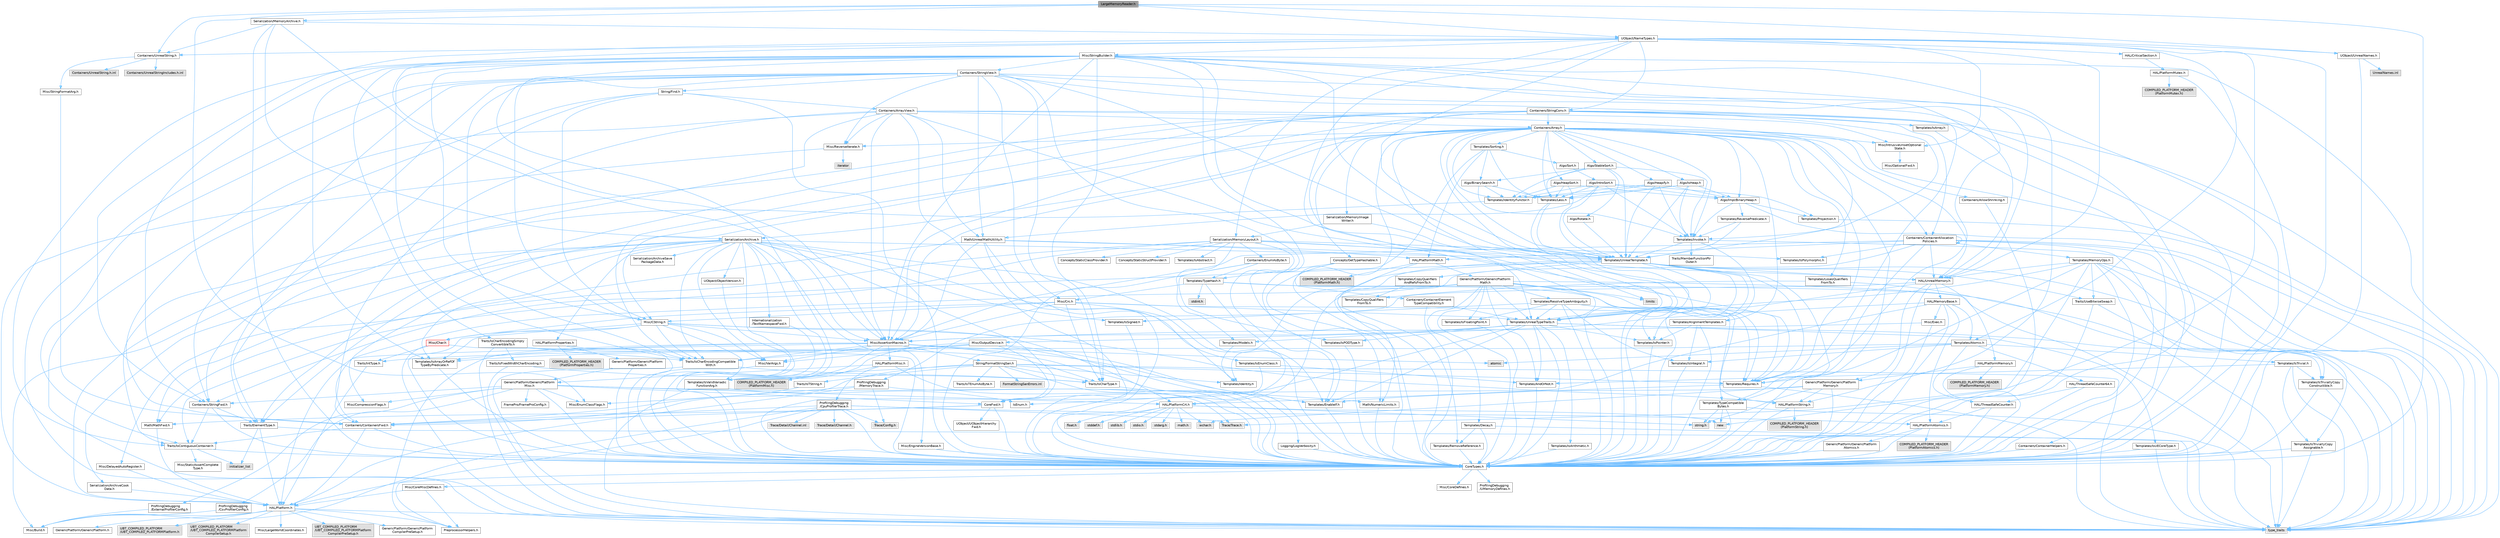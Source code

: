 digraph "LargeMemoryReader.h"
{
 // INTERACTIVE_SVG=YES
 // LATEX_PDF_SIZE
  bgcolor="transparent";
  edge [fontname=Helvetica,fontsize=10,labelfontname=Helvetica,labelfontsize=10];
  node [fontname=Helvetica,fontsize=10,shape=box,height=0.2,width=0.4];
  Node1 [id="Node000001",label="LargeMemoryReader.h",height=0.2,width=0.4,color="gray40", fillcolor="grey60", style="filled", fontcolor="black",tooltip=" "];
  Node1 -> Node2 [id="edge1_Node000001_Node000002",color="steelblue1",style="solid",tooltip=" "];
  Node2 [id="Node000002",label="Containers/UnrealString.h",height=0.2,width=0.4,color="grey40", fillcolor="white", style="filled",URL="$d5/dba/UnrealString_8h.html",tooltip=" "];
  Node2 -> Node3 [id="edge2_Node000002_Node000003",color="steelblue1",style="solid",tooltip=" "];
  Node3 [id="Node000003",label="Containers/UnrealStringIncludes.h.inl",height=0.2,width=0.4,color="grey60", fillcolor="#E0E0E0", style="filled",tooltip=" "];
  Node2 -> Node4 [id="edge3_Node000002_Node000004",color="steelblue1",style="solid",tooltip=" "];
  Node4 [id="Node000004",label="Containers/UnrealString.h.inl",height=0.2,width=0.4,color="grey60", fillcolor="#E0E0E0", style="filled",tooltip=" "];
  Node2 -> Node5 [id="edge4_Node000002_Node000005",color="steelblue1",style="solid",tooltip=" "];
  Node5 [id="Node000005",label="Misc/StringFormatArg.h",height=0.2,width=0.4,color="grey40", fillcolor="white", style="filled",URL="$d2/d16/StringFormatArg_8h.html",tooltip=" "];
  Node5 -> Node6 [id="edge5_Node000005_Node000006",color="steelblue1",style="solid",tooltip=" "];
  Node6 [id="Node000006",label="Containers/ContainersFwd.h",height=0.2,width=0.4,color="grey40", fillcolor="white", style="filled",URL="$d4/d0a/ContainersFwd_8h.html",tooltip=" "];
  Node6 -> Node7 [id="edge6_Node000006_Node000007",color="steelblue1",style="solid",tooltip=" "];
  Node7 [id="Node000007",label="HAL/Platform.h",height=0.2,width=0.4,color="grey40", fillcolor="white", style="filled",URL="$d9/dd0/Platform_8h.html",tooltip=" "];
  Node7 -> Node8 [id="edge7_Node000007_Node000008",color="steelblue1",style="solid",tooltip=" "];
  Node8 [id="Node000008",label="Misc/Build.h",height=0.2,width=0.4,color="grey40", fillcolor="white", style="filled",URL="$d3/dbb/Build_8h.html",tooltip=" "];
  Node7 -> Node9 [id="edge8_Node000007_Node000009",color="steelblue1",style="solid",tooltip=" "];
  Node9 [id="Node000009",label="Misc/LargeWorldCoordinates.h",height=0.2,width=0.4,color="grey40", fillcolor="white", style="filled",URL="$d2/dcb/LargeWorldCoordinates_8h.html",tooltip=" "];
  Node7 -> Node10 [id="edge9_Node000007_Node000010",color="steelblue1",style="solid",tooltip=" "];
  Node10 [id="Node000010",label="type_traits",height=0.2,width=0.4,color="grey60", fillcolor="#E0E0E0", style="filled",tooltip=" "];
  Node7 -> Node11 [id="edge10_Node000007_Node000011",color="steelblue1",style="solid",tooltip=" "];
  Node11 [id="Node000011",label="PreprocessorHelpers.h",height=0.2,width=0.4,color="grey40", fillcolor="white", style="filled",URL="$db/ddb/PreprocessorHelpers_8h.html",tooltip=" "];
  Node7 -> Node12 [id="edge11_Node000007_Node000012",color="steelblue1",style="solid",tooltip=" "];
  Node12 [id="Node000012",label="UBT_COMPILED_PLATFORM\l/UBT_COMPILED_PLATFORMPlatform\lCompilerPreSetup.h",height=0.2,width=0.4,color="grey60", fillcolor="#E0E0E0", style="filled",tooltip=" "];
  Node7 -> Node13 [id="edge12_Node000007_Node000013",color="steelblue1",style="solid",tooltip=" "];
  Node13 [id="Node000013",label="GenericPlatform/GenericPlatform\lCompilerPreSetup.h",height=0.2,width=0.4,color="grey40", fillcolor="white", style="filled",URL="$d9/dc8/GenericPlatformCompilerPreSetup_8h.html",tooltip=" "];
  Node7 -> Node14 [id="edge13_Node000007_Node000014",color="steelblue1",style="solid",tooltip=" "];
  Node14 [id="Node000014",label="GenericPlatform/GenericPlatform.h",height=0.2,width=0.4,color="grey40", fillcolor="white", style="filled",URL="$d6/d84/GenericPlatform_8h.html",tooltip=" "];
  Node7 -> Node15 [id="edge14_Node000007_Node000015",color="steelblue1",style="solid",tooltip=" "];
  Node15 [id="Node000015",label="UBT_COMPILED_PLATFORM\l/UBT_COMPILED_PLATFORMPlatform.h",height=0.2,width=0.4,color="grey60", fillcolor="#E0E0E0", style="filled",tooltip=" "];
  Node7 -> Node16 [id="edge15_Node000007_Node000016",color="steelblue1",style="solid",tooltip=" "];
  Node16 [id="Node000016",label="UBT_COMPILED_PLATFORM\l/UBT_COMPILED_PLATFORMPlatform\lCompilerSetup.h",height=0.2,width=0.4,color="grey60", fillcolor="#E0E0E0", style="filled",tooltip=" "];
  Node6 -> Node17 [id="edge16_Node000006_Node000017",color="steelblue1",style="solid",tooltip=" "];
  Node17 [id="Node000017",label="CoreTypes.h",height=0.2,width=0.4,color="grey40", fillcolor="white", style="filled",URL="$dc/dec/CoreTypes_8h.html",tooltip=" "];
  Node17 -> Node7 [id="edge17_Node000017_Node000007",color="steelblue1",style="solid",tooltip=" "];
  Node17 -> Node18 [id="edge18_Node000017_Node000018",color="steelblue1",style="solid",tooltip=" "];
  Node18 [id="Node000018",label="ProfilingDebugging\l/UMemoryDefines.h",height=0.2,width=0.4,color="grey40", fillcolor="white", style="filled",URL="$d2/da2/UMemoryDefines_8h.html",tooltip=" "];
  Node17 -> Node19 [id="edge19_Node000017_Node000019",color="steelblue1",style="solid",tooltip=" "];
  Node19 [id="Node000019",label="Misc/CoreMiscDefines.h",height=0.2,width=0.4,color="grey40", fillcolor="white", style="filled",URL="$da/d38/CoreMiscDefines_8h.html",tooltip=" "];
  Node19 -> Node7 [id="edge20_Node000019_Node000007",color="steelblue1",style="solid",tooltip=" "];
  Node19 -> Node11 [id="edge21_Node000019_Node000011",color="steelblue1",style="solid",tooltip=" "];
  Node17 -> Node20 [id="edge22_Node000017_Node000020",color="steelblue1",style="solid",tooltip=" "];
  Node20 [id="Node000020",label="Misc/CoreDefines.h",height=0.2,width=0.4,color="grey40", fillcolor="white", style="filled",URL="$d3/dd2/CoreDefines_8h.html",tooltip=" "];
  Node6 -> Node21 [id="edge23_Node000006_Node000021",color="steelblue1",style="solid",tooltip=" "];
  Node21 [id="Node000021",label="Traits/IsContiguousContainer.h",height=0.2,width=0.4,color="grey40", fillcolor="white", style="filled",URL="$d5/d3c/IsContiguousContainer_8h.html",tooltip=" "];
  Node21 -> Node17 [id="edge24_Node000021_Node000017",color="steelblue1",style="solid",tooltip=" "];
  Node21 -> Node22 [id="edge25_Node000021_Node000022",color="steelblue1",style="solid",tooltip=" "];
  Node22 [id="Node000022",label="Misc/StaticAssertComplete\lType.h",height=0.2,width=0.4,color="grey40", fillcolor="white", style="filled",URL="$d5/d4e/StaticAssertCompleteType_8h.html",tooltip=" "];
  Node21 -> Node23 [id="edge26_Node000021_Node000023",color="steelblue1",style="solid",tooltip=" "];
  Node23 [id="Node000023",label="initializer_list",height=0.2,width=0.4,color="grey60", fillcolor="#E0E0E0", style="filled",tooltip=" "];
  Node1 -> Node17 [id="edge27_Node000001_Node000017",color="steelblue1",style="solid",tooltip=" "];
  Node1 -> Node24 [id="edge28_Node000001_Node000024",color="steelblue1",style="solid",tooltip=" "];
  Node24 [id="Node000024",label="Misc/EnumClassFlags.h",height=0.2,width=0.4,color="grey40", fillcolor="white", style="filled",URL="$d8/de7/EnumClassFlags_8h.html",tooltip=" "];
  Node1 -> Node25 [id="edge29_Node000001_Node000025",color="steelblue1",style="solid",tooltip=" "];
  Node25 [id="Node000025",label="Serialization/MemoryArchive.h",height=0.2,width=0.4,color="grey40", fillcolor="white", style="filled",URL="$d8/d5b/MemoryArchive_8h.html",tooltip=" "];
  Node25 -> Node17 [id="edge30_Node000025_Node000017",color="steelblue1",style="solid",tooltip=" "];
  Node25 -> Node26 [id="edge31_Node000025_Node000026",color="steelblue1",style="solid",tooltip=" "];
  Node26 [id="Node000026",label="Misc/AssertionMacros.h",height=0.2,width=0.4,color="grey40", fillcolor="white", style="filled",URL="$d0/dfa/AssertionMacros_8h.html",tooltip=" "];
  Node26 -> Node17 [id="edge32_Node000026_Node000017",color="steelblue1",style="solid",tooltip=" "];
  Node26 -> Node7 [id="edge33_Node000026_Node000007",color="steelblue1",style="solid",tooltip=" "];
  Node26 -> Node27 [id="edge34_Node000026_Node000027",color="steelblue1",style="solid",tooltip=" "];
  Node27 [id="Node000027",label="HAL/PlatformMisc.h",height=0.2,width=0.4,color="grey40", fillcolor="white", style="filled",URL="$d0/df5/PlatformMisc_8h.html",tooltip=" "];
  Node27 -> Node17 [id="edge35_Node000027_Node000017",color="steelblue1",style="solid",tooltip=" "];
  Node27 -> Node28 [id="edge36_Node000027_Node000028",color="steelblue1",style="solid",tooltip=" "];
  Node28 [id="Node000028",label="GenericPlatform/GenericPlatform\lMisc.h",height=0.2,width=0.4,color="grey40", fillcolor="white", style="filled",URL="$db/d9a/GenericPlatformMisc_8h.html",tooltip=" "];
  Node28 -> Node29 [id="edge37_Node000028_Node000029",color="steelblue1",style="solid",tooltip=" "];
  Node29 [id="Node000029",label="Containers/StringFwd.h",height=0.2,width=0.4,color="grey40", fillcolor="white", style="filled",URL="$df/d37/StringFwd_8h.html",tooltip=" "];
  Node29 -> Node17 [id="edge38_Node000029_Node000017",color="steelblue1",style="solid",tooltip=" "];
  Node29 -> Node30 [id="edge39_Node000029_Node000030",color="steelblue1",style="solid",tooltip=" "];
  Node30 [id="Node000030",label="Traits/ElementType.h",height=0.2,width=0.4,color="grey40", fillcolor="white", style="filled",URL="$d5/d4f/ElementType_8h.html",tooltip=" "];
  Node30 -> Node7 [id="edge40_Node000030_Node000007",color="steelblue1",style="solid",tooltip=" "];
  Node30 -> Node23 [id="edge41_Node000030_Node000023",color="steelblue1",style="solid",tooltip=" "];
  Node30 -> Node10 [id="edge42_Node000030_Node000010",color="steelblue1",style="solid",tooltip=" "];
  Node29 -> Node21 [id="edge43_Node000029_Node000021",color="steelblue1",style="solid",tooltip=" "];
  Node28 -> Node31 [id="edge44_Node000028_Node000031",color="steelblue1",style="solid",tooltip=" "];
  Node31 [id="Node000031",label="CoreFwd.h",height=0.2,width=0.4,color="grey40", fillcolor="white", style="filled",URL="$d1/d1e/CoreFwd_8h.html",tooltip=" "];
  Node31 -> Node17 [id="edge45_Node000031_Node000017",color="steelblue1",style="solid",tooltip=" "];
  Node31 -> Node6 [id="edge46_Node000031_Node000006",color="steelblue1",style="solid",tooltip=" "];
  Node31 -> Node32 [id="edge47_Node000031_Node000032",color="steelblue1",style="solid",tooltip=" "];
  Node32 [id="Node000032",label="Math/MathFwd.h",height=0.2,width=0.4,color="grey40", fillcolor="white", style="filled",URL="$d2/d10/MathFwd_8h.html",tooltip=" "];
  Node32 -> Node7 [id="edge48_Node000032_Node000007",color="steelblue1",style="solid",tooltip=" "];
  Node31 -> Node33 [id="edge49_Node000031_Node000033",color="steelblue1",style="solid",tooltip=" "];
  Node33 [id="Node000033",label="UObject/UObjectHierarchy\lFwd.h",height=0.2,width=0.4,color="grey40", fillcolor="white", style="filled",URL="$d3/d13/UObjectHierarchyFwd_8h.html",tooltip=" "];
  Node28 -> Node17 [id="edge50_Node000028_Node000017",color="steelblue1",style="solid",tooltip=" "];
  Node28 -> Node34 [id="edge51_Node000028_Node000034",color="steelblue1",style="solid",tooltip=" "];
  Node34 [id="Node000034",label="FramePro/FrameProConfig.h",height=0.2,width=0.4,color="grey40", fillcolor="white", style="filled",URL="$d7/d90/FrameProConfig_8h.html",tooltip=" "];
  Node28 -> Node35 [id="edge52_Node000028_Node000035",color="steelblue1",style="solid",tooltip=" "];
  Node35 [id="Node000035",label="HAL/PlatformCrt.h",height=0.2,width=0.4,color="grey40", fillcolor="white", style="filled",URL="$d8/d75/PlatformCrt_8h.html",tooltip=" "];
  Node35 -> Node36 [id="edge53_Node000035_Node000036",color="steelblue1",style="solid",tooltip=" "];
  Node36 [id="Node000036",label="new",height=0.2,width=0.4,color="grey60", fillcolor="#E0E0E0", style="filled",tooltip=" "];
  Node35 -> Node37 [id="edge54_Node000035_Node000037",color="steelblue1",style="solid",tooltip=" "];
  Node37 [id="Node000037",label="wchar.h",height=0.2,width=0.4,color="grey60", fillcolor="#E0E0E0", style="filled",tooltip=" "];
  Node35 -> Node38 [id="edge55_Node000035_Node000038",color="steelblue1",style="solid",tooltip=" "];
  Node38 [id="Node000038",label="stddef.h",height=0.2,width=0.4,color="grey60", fillcolor="#E0E0E0", style="filled",tooltip=" "];
  Node35 -> Node39 [id="edge56_Node000035_Node000039",color="steelblue1",style="solid",tooltip=" "];
  Node39 [id="Node000039",label="stdlib.h",height=0.2,width=0.4,color="grey60", fillcolor="#E0E0E0", style="filled",tooltip=" "];
  Node35 -> Node40 [id="edge57_Node000035_Node000040",color="steelblue1",style="solid",tooltip=" "];
  Node40 [id="Node000040",label="stdio.h",height=0.2,width=0.4,color="grey60", fillcolor="#E0E0E0", style="filled",tooltip=" "];
  Node35 -> Node41 [id="edge58_Node000035_Node000041",color="steelblue1",style="solid",tooltip=" "];
  Node41 [id="Node000041",label="stdarg.h",height=0.2,width=0.4,color="grey60", fillcolor="#E0E0E0", style="filled",tooltip=" "];
  Node35 -> Node42 [id="edge59_Node000035_Node000042",color="steelblue1",style="solid",tooltip=" "];
  Node42 [id="Node000042",label="math.h",height=0.2,width=0.4,color="grey60", fillcolor="#E0E0E0", style="filled",tooltip=" "];
  Node35 -> Node43 [id="edge60_Node000035_Node000043",color="steelblue1",style="solid",tooltip=" "];
  Node43 [id="Node000043",label="float.h",height=0.2,width=0.4,color="grey60", fillcolor="#E0E0E0", style="filled",tooltip=" "];
  Node35 -> Node44 [id="edge61_Node000035_Node000044",color="steelblue1",style="solid",tooltip=" "];
  Node44 [id="Node000044",label="string.h",height=0.2,width=0.4,color="grey60", fillcolor="#E0E0E0", style="filled",tooltip=" "];
  Node28 -> Node45 [id="edge62_Node000028_Node000045",color="steelblue1",style="solid",tooltip=" "];
  Node45 [id="Node000045",label="Math/NumericLimits.h",height=0.2,width=0.4,color="grey40", fillcolor="white", style="filled",URL="$df/d1b/NumericLimits_8h.html",tooltip=" "];
  Node45 -> Node17 [id="edge63_Node000045_Node000017",color="steelblue1",style="solid",tooltip=" "];
  Node28 -> Node46 [id="edge64_Node000028_Node000046",color="steelblue1",style="solid",tooltip=" "];
  Node46 [id="Node000046",label="Misc/CompressionFlags.h",height=0.2,width=0.4,color="grey40", fillcolor="white", style="filled",URL="$d9/d76/CompressionFlags_8h.html",tooltip=" "];
  Node28 -> Node24 [id="edge65_Node000028_Node000024",color="steelblue1",style="solid",tooltip=" "];
  Node28 -> Node47 [id="edge66_Node000028_Node000047",color="steelblue1",style="solid",tooltip=" "];
  Node47 [id="Node000047",label="ProfilingDebugging\l/CsvProfilerConfig.h",height=0.2,width=0.4,color="grey40", fillcolor="white", style="filled",URL="$d3/d88/CsvProfilerConfig_8h.html",tooltip=" "];
  Node47 -> Node8 [id="edge67_Node000047_Node000008",color="steelblue1",style="solid",tooltip=" "];
  Node28 -> Node48 [id="edge68_Node000028_Node000048",color="steelblue1",style="solid",tooltip=" "];
  Node48 [id="Node000048",label="ProfilingDebugging\l/ExternalProfilerConfig.h",height=0.2,width=0.4,color="grey40", fillcolor="white", style="filled",URL="$d3/dbb/ExternalProfilerConfig_8h.html",tooltip=" "];
  Node48 -> Node8 [id="edge69_Node000048_Node000008",color="steelblue1",style="solid",tooltip=" "];
  Node27 -> Node49 [id="edge70_Node000027_Node000049",color="steelblue1",style="solid",tooltip=" "];
  Node49 [id="Node000049",label="COMPILED_PLATFORM_HEADER\l(PlatformMisc.h)",height=0.2,width=0.4,color="grey60", fillcolor="#E0E0E0", style="filled",tooltip=" "];
  Node27 -> Node50 [id="edge71_Node000027_Node000050",color="steelblue1",style="solid",tooltip=" "];
  Node50 [id="Node000050",label="ProfilingDebugging\l/CpuProfilerTrace.h",height=0.2,width=0.4,color="grey40", fillcolor="white", style="filled",URL="$da/dcb/CpuProfilerTrace_8h.html",tooltip=" "];
  Node50 -> Node17 [id="edge72_Node000050_Node000017",color="steelblue1",style="solid",tooltip=" "];
  Node50 -> Node6 [id="edge73_Node000050_Node000006",color="steelblue1",style="solid",tooltip=" "];
  Node50 -> Node51 [id="edge74_Node000050_Node000051",color="steelblue1",style="solid",tooltip=" "];
  Node51 [id="Node000051",label="HAL/PlatformAtomics.h",height=0.2,width=0.4,color="grey40", fillcolor="white", style="filled",URL="$d3/d36/PlatformAtomics_8h.html",tooltip=" "];
  Node51 -> Node17 [id="edge75_Node000051_Node000017",color="steelblue1",style="solid",tooltip=" "];
  Node51 -> Node52 [id="edge76_Node000051_Node000052",color="steelblue1",style="solid",tooltip=" "];
  Node52 [id="Node000052",label="GenericPlatform/GenericPlatform\lAtomics.h",height=0.2,width=0.4,color="grey40", fillcolor="white", style="filled",URL="$da/d72/GenericPlatformAtomics_8h.html",tooltip=" "];
  Node52 -> Node17 [id="edge77_Node000052_Node000017",color="steelblue1",style="solid",tooltip=" "];
  Node51 -> Node53 [id="edge78_Node000051_Node000053",color="steelblue1",style="solid",tooltip=" "];
  Node53 [id="Node000053",label="COMPILED_PLATFORM_HEADER\l(PlatformAtomics.h)",height=0.2,width=0.4,color="grey60", fillcolor="#E0E0E0", style="filled",tooltip=" "];
  Node50 -> Node11 [id="edge79_Node000050_Node000011",color="steelblue1",style="solid",tooltip=" "];
  Node50 -> Node8 [id="edge80_Node000050_Node000008",color="steelblue1",style="solid",tooltip=" "];
  Node50 -> Node54 [id="edge81_Node000050_Node000054",color="steelblue1",style="solid",tooltip=" "];
  Node54 [id="Node000054",label="Trace/Config.h",height=0.2,width=0.4,color="grey60", fillcolor="#E0E0E0", style="filled",tooltip=" "];
  Node50 -> Node55 [id="edge82_Node000050_Node000055",color="steelblue1",style="solid",tooltip=" "];
  Node55 [id="Node000055",label="Trace/Detail/Channel.h",height=0.2,width=0.4,color="grey60", fillcolor="#E0E0E0", style="filled",tooltip=" "];
  Node50 -> Node56 [id="edge83_Node000050_Node000056",color="steelblue1",style="solid",tooltip=" "];
  Node56 [id="Node000056",label="Trace/Detail/Channel.inl",height=0.2,width=0.4,color="grey60", fillcolor="#E0E0E0", style="filled",tooltip=" "];
  Node50 -> Node57 [id="edge84_Node000050_Node000057",color="steelblue1",style="solid",tooltip=" "];
  Node57 [id="Node000057",label="Trace/Trace.h",height=0.2,width=0.4,color="grey60", fillcolor="#E0E0E0", style="filled",tooltip=" "];
  Node26 -> Node11 [id="edge85_Node000026_Node000011",color="steelblue1",style="solid",tooltip=" "];
  Node26 -> Node58 [id="edge86_Node000026_Node000058",color="steelblue1",style="solid",tooltip=" "];
  Node58 [id="Node000058",label="Templates/EnableIf.h",height=0.2,width=0.4,color="grey40", fillcolor="white", style="filled",URL="$d7/d60/EnableIf_8h.html",tooltip=" "];
  Node58 -> Node17 [id="edge87_Node000058_Node000017",color="steelblue1",style="solid",tooltip=" "];
  Node26 -> Node59 [id="edge88_Node000026_Node000059",color="steelblue1",style="solid",tooltip=" "];
  Node59 [id="Node000059",label="Templates/IsArrayOrRefOf\lTypeByPredicate.h",height=0.2,width=0.4,color="grey40", fillcolor="white", style="filled",URL="$d6/da1/IsArrayOrRefOfTypeByPredicate_8h.html",tooltip=" "];
  Node59 -> Node17 [id="edge89_Node000059_Node000017",color="steelblue1",style="solid",tooltip=" "];
  Node26 -> Node60 [id="edge90_Node000026_Node000060",color="steelblue1",style="solid",tooltip=" "];
  Node60 [id="Node000060",label="Templates/IsValidVariadic\lFunctionArg.h",height=0.2,width=0.4,color="grey40", fillcolor="white", style="filled",URL="$d0/dc8/IsValidVariadicFunctionArg_8h.html",tooltip=" "];
  Node60 -> Node17 [id="edge91_Node000060_Node000017",color="steelblue1",style="solid",tooltip=" "];
  Node60 -> Node61 [id="edge92_Node000060_Node000061",color="steelblue1",style="solid",tooltip=" "];
  Node61 [id="Node000061",label="IsEnum.h",height=0.2,width=0.4,color="grey40", fillcolor="white", style="filled",URL="$d4/de5/IsEnum_8h.html",tooltip=" "];
  Node60 -> Node10 [id="edge93_Node000060_Node000010",color="steelblue1",style="solid",tooltip=" "];
  Node26 -> Node62 [id="edge94_Node000026_Node000062",color="steelblue1",style="solid",tooltip=" "];
  Node62 [id="Node000062",label="Traits/IsCharEncodingCompatible\lWith.h",height=0.2,width=0.4,color="grey40", fillcolor="white", style="filled",URL="$df/dd1/IsCharEncodingCompatibleWith_8h.html",tooltip=" "];
  Node62 -> Node10 [id="edge95_Node000062_Node000010",color="steelblue1",style="solid",tooltip=" "];
  Node62 -> Node63 [id="edge96_Node000062_Node000063",color="steelblue1",style="solid",tooltip=" "];
  Node63 [id="Node000063",label="Traits/IsCharType.h",height=0.2,width=0.4,color="grey40", fillcolor="white", style="filled",URL="$db/d51/IsCharType_8h.html",tooltip=" "];
  Node63 -> Node17 [id="edge97_Node000063_Node000017",color="steelblue1",style="solid",tooltip=" "];
  Node26 -> Node64 [id="edge98_Node000026_Node000064",color="steelblue1",style="solid",tooltip=" "];
  Node64 [id="Node000064",label="Misc/VarArgs.h",height=0.2,width=0.4,color="grey40", fillcolor="white", style="filled",URL="$d5/d6f/VarArgs_8h.html",tooltip=" "];
  Node64 -> Node17 [id="edge99_Node000064_Node000017",color="steelblue1",style="solid",tooltip=" "];
  Node26 -> Node65 [id="edge100_Node000026_Node000065",color="steelblue1",style="solid",tooltip=" "];
  Node65 [id="Node000065",label="String/FormatStringSan.h",height=0.2,width=0.4,color="grey40", fillcolor="white", style="filled",URL="$d3/d8b/FormatStringSan_8h.html",tooltip=" "];
  Node65 -> Node10 [id="edge101_Node000065_Node000010",color="steelblue1",style="solid",tooltip=" "];
  Node65 -> Node17 [id="edge102_Node000065_Node000017",color="steelblue1",style="solid",tooltip=" "];
  Node65 -> Node66 [id="edge103_Node000065_Node000066",color="steelblue1",style="solid",tooltip=" "];
  Node66 [id="Node000066",label="Templates/Requires.h",height=0.2,width=0.4,color="grey40", fillcolor="white", style="filled",URL="$dc/d96/Requires_8h.html",tooltip=" "];
  Node66 -> Node58 [id="edge104_Node000066_Node000058",color="steelblue1",style="solid",tooltip=" "];
  Node66 -> Node10 [id="edge105_Node000066_Node000010",color="steelblue1",style="solid",tooltip=" "];
  Node65 -> Node67 [id="edge106_Node000065_Node000067",color="steelblue1",style="solid",tooltip=" "];
  Node67 [id="Node000067",label="Templates/Identity.h",height=0.2,width=0.4,color="grey40", fillcolor="white", style="filled",URL="$d0/dd5/Identity_8h.html",tooltip=" "];
  Node65 -> Node60 [id="edge107_Node000065_Node000060",color="steelblue1",style="solid",tooltip=" "];
  Node65 -> Node63 [id="edge108_Node000065_Node000063",color="steelblue1",style="solid",tooltip=" "];
  Node65 -> Node68 [id="edge109_Node000065_Node000068",color="steelblue1",style="solid",tooltip=" "];
  Node68 [id="Node000068",label="Traits/IsTEnumAsByte.h",height=0.2,width=0.4,color="grey40", fillcolor="white", style="filled",URL="$d1/de6/IsTEnumAsByte_8h.html",tooltip=" "];
  Node65 -> Node69 [id="edge110_Node000065_Node000069",color="steelblue1",style="solid",tooltip=" "];
  Node69 [id="Node000069",label="Traits/IsTString.h",height=0.2,width=0.4,color="grey40", fillcolor="white", style="filled",URL="$d0/df8/IsTString_8h.html",tooltip=" "];
  Node69 -> Node6 [id="edge111_Node000069_Node000006",color="steelblue1",style="solid",tooltip=" "];
  Node65 -> Node6 [id="edge112_Node000065_Node000006",color="steelblue1",style="solid",tooltip=" "];
  Node65 -> Node70 [id="edge113_Node000065_Node000070",color="steelblue1",style="solid",tooltip=" "];
  Node70 [id="Node000070",label="FormatStringSanErrors.inl",height=0.2,width=0.4,color="grey60", fillcolor="#E0E0E0", style="filled",tooltip=" "];
  Node26 -> Node71 [id="edge114_Node000026_Node000071",color="steelblue1",style="solid",tooltip=" "];
  Node71 [id="Node000071",label="atomic",height=0.2,width=0.4,color="grey60", fillcolor="#E0E0E0", style="filled",tooltip=" "];
  Node25 -> Node72 [id="edge115_Node000025_Node000072",color="steelblue1",style="solid",tooltip=" "];
  Node72 [id="Node000072",label="Serialization/Archive.h",height=0.2,width=0.4,color="grey40", fillcolor="white", style="filled",URL="$d7/d3b/Archive_8h.html",tooltip=" "];
  Node72 -> Node31 [id="edge116_Node000072_Node000031",color="steelblue1",style="solid",tooltip=" "];
  Node72 -> Node17 [id="edge117_Node000072_Node000017",color="steelblue1",style="solid",tooltip=" "];
  Node72 -> Node73 [id="edge118_Node000072_Node000073",color="steelblue1",style="solid",tooltip=" "];
  Node73 [id="Node000073",label="HAL/PlatformProperties.h",height=0.2,width=0.4,color="grey40", fillcolor="white", style="filled",URL="$d9/db0/PlatformProperties_8h.html",tooltip=" "];
  Node73 -> Node17 [id="edge119_Node000073_Node000017",color="steelblue1",style="solid",tooltip=" "];
  Node73 -> Node74 [id="edge120_Node000073_Node000074",color="steelblue1",style="solid",tooltip=" "];
  Node74 [id="Node000074",label="GenericPlatform/GenericPlatform\lProperties.h",height=0.2,width=0.4,color="grey40", fillcolor="white", style="filled",URL="$d2/dcd/GenericPlatformProperties_8h.html",tooltip=" "];
  Node74 -> Node17 [id="edge121_Node000074_Node000017",color="steelblue1",style="solid",tooltip=" "];
  Node74 -> Node28 [id="edge122_Node000074_Node000028",color="steelblue1",style="solid",tooltip=" "];
  Node73 -> Node75 [id="edge123_Node000073_Node000075",color="steelblue1",style="solid",tooltip=" "];
  Node75 [id="Node000075",label="COMPILED_PLATFORM_HEADER\l(PlatformProperties.h)",height=0.2,width=0.4,color="grey60", fillcolor="#E0E0E0", style="filled",tooltip=" "];
  Node72 -> Node76 [id="edge124_Node000072_Node000076",color="steelblue1",style="solid",tooltip=" "];
  Node76 [id="Node000076",label="Internationalization\l/TextNamespaceFwd.h",height=0.2,width=0.4,color="grey40", fillcolor="white", style="filled",URL="$d8/d97/TextNamespaceFwd_8h.html",tooltip=" "];
  Node76 -> Node17 [id="edge125_Node000076_Node000017",color="steelblue1",style="solid",tooltip=" "];
  Node72 -> Node32 [id="edge126_Node000072_Node000032",color="steelblue1",style="solid",tooltip=" "];
  Node72 -> Node26 [id="edge127_Node000072_Node000026",color="steelblue1",style="solid",tooltip=" "];
  Node72 -> Node8 [id="edge128_Node000072_Node000008",color="steelblue1",style="solid",tooltip=" "];
  Node72 -> Node46 [id="edge129_Node000072_Node000046",color="steelblue1",style="solid",tooltip=" "];
  Node72 -> Node77 [id="edge130_Node000072_Node000077",color="steelblue1",style="solid",tooltip=" "];
  Node77 [id="Node000077",label="Misc/EngineVersionBase.h",height=0.2,width=0.4,color="grey40", fillcolor="white", style="filled",URL="$d5/d2b/EngineVersionBase_8h.html",tooltip=" "];
  Node77 -> Node17 [id="edge131_Node000077_Node000017",color="steelblue1",style="solid",tooltip=" "];
  Node72 -> Node64 [id="edge132_Node000072_Node000064",color="steelblue1",style="solid",tooltip=" "];
  Node72 -> Node78 [id="edge133_Node000072_Node000078",color="steelblue1",style="solid",tooltip=" "];
  Node78 [id="Node000078",label="Serialization/ArchiveCook\lData.h",height=0.2,width=0.4,color="grey40", fillcolor="white", style="filled",URL="$dc/db6/ArchiveCookData_8h.html",tooltip=" "];
  Node78 -> Node7 [id="edge134_Node000078_Node000007",color="steelblue1",style="solid",tooltip=" "];
  Node72 -> Node79 [id="edge135_Node000072_Node000079",color="steelblue1",style="solid",tooltip=" "];
  Node79 [id="Node000079",label="Serialization/ArchiveSave\lPackageData.h",height=0.2,width=0.4,color="grey40", fillcolor="white", style="filled",URL="$d1/d37/ArchiveSavePackageData_8h.html",tooltip=" "];
  Node72 -> Node58 [id="edge136_Node000072_Node000058",color="steelblue1",style="solid",tooltip=" "];
  Node72 -> Node59 [id="edge137_Node000072_Node000059",color="steelblue1",style="solid",tooltip=" "];
  Node72 -> Node80 [id="edge138_Node000072_Node000080",color="steelblue1",style="solid",tooltip=" "];
  Node80 [id="Node000080",label="Templates/IsEnumClass.h",height=0.2,width=0.4,color="grey40", fillcolor="white", style="filled",URL="$d7/d15/IsEnumClass_8h.html",tooltip=" "];
  Node80 -> Node17 [id="edge139_Node000080_Node000017",color="steelblue1",style="solid",tooltip=" "];
  Node80 -> Node81 [id="edge140_Node000080_Node000081",color="steelblue1",style="solid",tooltip=" "];
  Node81 [id="Node000081",label="Templates/AndOrNot.h",height=0.2,width=0.4,color="grey40", fillcolor="white", style="filled",URL="$db/d0a/AndOrNot_8h.html",tooltip=" "];
  Node81 -> Node17 [id="edge141_Node000081_Node000017",color="steelblue1",style="solid",tooltip=" "];
  Node72 -> Node82 [id="edge142_Node000072_Node000082",color="steelblue1",style="solid",tooltip=" "];
  Node82 [id="Node000082",label="Templates/IsSigned.h",height=0.2,width=0.4,color="grey40", fillcolor="white", style="filled",URL="$d8/dd8/IsSigned_8h.html",tooltip=" "];
  Node82 -> Node17 [id="edge143_Node000082_Node000017",color="steelblue1",style="solid",tooltip=" "];
  Node72 -> Node60 [id="edge144_Node000072_Node000060",color="steelblue1",style="solid",tooltip=" "];
  Node72 -> Node83 [id="edge145_Node000072_Node000083",color="steelblue1",style="solid",tooltip=" "];
  Node83 [id="Node000083",label="Templates/UnrealTemplate.h",height=0.2,width=0.4,color="grey40", fillcolor="white", style="filled",URL="$d4/d24/UnrealTemplate_8h.html",tooltip=" "];
  Node83 -> Node17 [id="edge146_Node000083_Node000017",color="steelblue1",style="solid",tooltip=" "];
  Node83 -> Node84 [id="edge147_Node000083_Node000084",color="steelblue1",style="solid",tooltip=" "];
  Node84 [id="Node000084",label="Templates/IsPointer.h",height=0.2,width=0.4,color="grey40", fillcolor="white", style="filled",URL="$d7/d05/IsPointer_8h.html",tooltip=" "];
  Node84 -> Node17 [id="edge148_Node000084_Node000017",color="steelblue1",style="solid",tooltip=" "];
  Node83 -> Node85 [id="edge149_Node000083_Node000085",color="steelblue1",style="solid",tooltip=" "];
  Node85 [id="Node000085",label="HAL/UnrealMemory.h",height=0.2,width=0.4,color="grey40", fillcolor="white", style="filled",URL="$d9/d96/UnrealMemory_8h.html",tooltip=" "];
  Node85 -> Node17 [id="edge150_Node000085_Node000017",color="steelblue1",style="solid",tooltip=" "];
  Node85 -> Node86 [id="edge151_Node000085_Node000086",color="steelblue1",style="solid",tooltip=" "];
  Node86 [id="Node000086",label="GenericPlatform/GenericPlatform\lMemory.h",height=0.2,width=0.4,color="grey40", fillcolor="white", style="filled",URL="$dd/d22/GenericPlatformMemory_8h.html",tooltip=" "];
  Node86 -> Node31 [id="edge152_Node000086_Node000031",color="steelblue1",style="solid",tooltip=" "];
  Node86 -> Node17 [id="edge153_Node000086_Node000017",color="steelblue1",style="solid",tooltip=" "];
  Node86 -> Node87 [id="edge154_Node000086_Node000087",color="steelblue1",style="solid",tooltip=" "];
  Node87 [id="Node000087",label="HAL/PlatformString.h",height=0.2,width=0.4,color="grey40", fillcolor="white", style="filled",URL="$db/db5/PlatformString_8h.html",tooltip=" "];
  Node87 -> Node17 [id="edge155_Node000087_Node000017",color="steelblue1",style="solid",tooltip=" "];
  Node87 -> Node88 [id="edge156_Node000087_Node000088",color="steelblue1",style="solid",tooltip=" "];
  Node88 [id="Node000088",label="COMPILED_PLATFORM_HEADER\l(PlatformString.h)",height=0.2,width=0.4,color="grey60", fillcolor="#E0E0E0", style="filled",tooltip=" "];
  Node86 -> Node44 [id="edge157_Node000086_Node000044",color="steelblue1",style="solid",tooltip=" "];
  Node86 -> Node37 [id="edge158_Node000086_Node000037",color="steelblue1",style="solid",tooltip=" "];
  Node85 -> Node89 [id="edge159_Node000085_Node000089",color="steelblue1",style="solid",tooltip=" "];
  Node89 [id="Node000089",label="HAL/MemoryBase.h",height=0.2,width=0.4,color="grey40", fillcolor="white", style="filled",URL="$d6/d9f/MemoryBase_8h.html",tooltip=" "];
  Node89 -> Node17 [id="edge160_Node000089_Node000017",color="steelblue1",style="solid",tooltip=" "];
  Node89 -> Node51 [id="edge161_Node000089_Node000051",color="steelblue1",style="solid",tooltip=" "];
  Node89 -> Node35 [id="edge162_Node000089_Node000035",color="steelblue1",style="solid",tooltip=" "];
  Node89 -> Node90 [id="edge163_Node000089_Node000090",color="steelblue1",style="solid",tooltip=" "];
  Node90 [id="Node000090",label="Misc/Exec.h",height=0.2,width=0.4,color="grey40", fillcolor="white", style="filled",URL="$de/ddb/Exec_8h.html",tooltip=" "];
  Node90 -> Node17 [id="edge164_Node000090_Node000017",color="steelblue1",style="solid",tooltip=" "];
  Node90 -> Node26 [id="edge165_Node000090_Node000026",color="steelblue1",style="solid",tooltip=" "];
  Node89 -> Node91 [id="edge166_Node000089_Node000091",color="steelblue1",style="solid",tooltip=" "];
  Node91 [id="Node000091",label="Misc/OutputDevice.h",height=0.2,width=0.4,color="grey40", fillcolor="white", style="filled",URL="$d7/d32/OutputDevice_8h.html",tooltip=" "];
  Node91 -> Node31 [id="edge167_Node000091_Node000031",color="steelblue1",style="solid",tooltip=" "];
  Node91 -> Node17 [id="edge168_Node000091_Node000017",color="steelblue1",style="solid",tooltip=" "];
  Node91 -> Node92 [id="edge169_Node000091_Node000092",color="steelblue1",style="solid",tooltip=" "];
  Node92 [id="Node000092",label="Logging/LogVerbosity.h",height=0.2,width=0.4,color="grey40", fillcolor="white", style="filled",URL="$d2/d8f/LogVerbosity_8h.html",tooltip=" "];
  Node92 -> Node17 [id="edge170_Node000092_Node000017",color="steelblue1",style="solid",tooltip=" "];
  Node91 -> Node64 [id="edge171_Node000091_Node000064",color="steelblue1",style="solid",tooltip=" "];
  Node91 -> Node59 [id="edge172_Node000091_Node000059",color="steelblue1",style="solid",tooltip=" "];
  Node91 -> Node60 [id="edge173_Node000091_Node000060",color="steelblue1",style="solid",tooltip=" "];
  Node91 -> Node62 [id="edge174_Node000091_Node000062",color="steelblue1",style="solid",tooltip=" "];
  Node89 -> Node93 [id="edge175_Node000089_Node000093",color="steelblue1",style="solid",tooltip=" "];
  Node93 [id="Node000093",label="Templates/Atomic.h",height=0.2,width=0.4,color="grey40", fillcolor="white", style="filled",URL="$d3/d91/Atomic_8h.html",tooltip=" "];
  Node93 -> Node94 [id="edge176_Node000093_Node000094",color="steelblue1",style="solid",tooltip=" "];
  Node94 [id="Node000094",label="HAL/ThreadSafeCounter.h",height=0.2,width=0.4,color="grey40", fillcolor="white", style="filled",URL="$dc/dc9/ThreadSafeCounter_8h.html",tooltip=" "];
  Node94 -> Node17 [id="edge177_Node000094_Node000017",color="steelblue1",style="solid",tooltip=" "];
  Node94 -> Node51 [id="edge178_Node000094_Node000051",color="steelblue1",style="solid",tooltip=" "];
  Node93 -> Node95 [id="edge179_Node000093_Node000095",color="steelblue1",style="solid",tooltip=" "];
  Node95 [id="Node000095",label="HAL/ThreadSafeCounter64.h",height=0.2,width=0.4,color="grey40", fillcolor="white", style="filled",URL="$d0/d12/ThreadSafeCounter64_8h.html",tooltip=" "];
  Node95 -> Node17 [id="edge180_Node000095_Node000017",color="steelblue1",style="solid",tooltip=" "];
  Node95 -> Node94 [id="edge181_Node000095_Node000094",color="steelblue1",style="solid",tooltip=" "];
  Node93 -> Node96 [id="edge182_Node000093_Node000096",color="steelblue1",style="solid",tooltip=" "];
  Node96 [id="Node000096",label="Templates/IsIntegral.h",height=0.2,width=0.4,color="grey40", fillcolor="white", style="filled",URL="$da/d64/IsIntegral_8h.html",tooltip=" "];
  Node96 -> Node17 [id="edge183_Node000096_Node000017",color="steelblue1",style="solid",tooltip=" "];
  Node93 -> Node97 [id="edge184_Node000093_Node000097",color="steelblue1",style="solid",tooltip=" "];
  Node97 [id="Node000097",label="Templates/IsTrivial.h",height=0.2,width=0.4,color="grey40", fillcolor="white", style="filled",URL="$da/d4c/IsTrivial_8h.html",tooltip=" "];
  Node97 -> Node81 [id="edge185_Node000097_Node000081",color="steelblue1",style="solid",tooltip=" "];
  Node97 -> Node98 [id="edge186_Node000097_Node000098",color="steelblue1",style="solid",tooltip=" "];
  Node98 [id="Node000098",label="Templates/IsTriviallyCopy\lConstructible.h",height=0.2,width=0.4,color="grey40", fillcolor="white", style="filled",URL="$d3/d78/IsTriviallyCopyConstructible_8h.html",tooltip=" "];
  Node98 -> Node17 [id="edge187_Node000098_Node000017",color="steelblue1",style="solid",tooltip=" "];
  Node98 -> Node10 [id="edge188_Node000098_Node000010",color="steelblue1",style="solid",tooltip=" "];
  Node97 -> Node99 [id="edge189_Node000097_Node000099",color="steelblue1",style="solid",tooltip=" "];
  Node99 [id="Node000099",label="Templates/IsTriviallyCopy\lAssignable.h",height=0.2,width=0.4,color="grey40", fillcolor="white", style="filled",URL="$d2/df2/IsTriviallyCopyAssignable_8h.html",tooltip=" "];
  Node99 -> Node17 [id="edge190_Node000099_Node000017",color="steelblue1",style="solid",tooltip=" "];
  Node99 -> Node10 [id="edge191_Node000099_Node000010",color="steelblue1",style="solid",tooltip=" "];
  Node97 -> Node10 [id="edge192_Node000097_Node000010",color="steelblue1",style="solid",tooltip=" "];
  Node93 -> Node100 [id="edge193_Node000093_Node000100",color="steelblue1",style="solid",tooltip=" "];
  Node100 [id="Node000100",label="Traits/IntType.h",height=0.2,width=0.4,color="grey40", fillcolor="white", style="filled",URL="$d7/deb/IntType_8h.html",tooltip=" "];
  Node100 -> Node7 [id="edge194_Node000100_Node000007",color="steelblue1",style="solid",tooltip=" "];
  Node93 -> Node71 [id="edge195_Node000093_Node000071",color="steelblue1",style="solid",tooltip=" "];
  Node85 -> Node101 [id="edge196_Node000085_Node000101",color="steelblue1",style="solid",tooltip=" "];
  Node101 [id="Node000101",label="HAL/PlatformMemory.h",height=0.2,width=0.4,color="grey40", fillcolor="white", style="filled",URL="$de/d68/PlatformMemory_8h.html",tooltip=" "];
  Node101 -> Node17 [id="edge197_Node000101_Node000017",color="steelblue1",style="solid",tooltip=" "];
  Node101 -> Node86 [id="edge198_Node000101_Node000086",color="steelblue1",style="solid",tooltip=" "];
  Node101 -> Node102 [id="edge199_Node000101_Node000102",color="steelblue1",style="solid",tooltip=" "];
  Node102 [id="Node000102",label="COMPILED_PLATFORM_HEADER\l(PlatformMemory.h)",height=0.2,width=0.4,color="grey60", fillcolor="#E0E0E0", style="filled",tooltip=" "];
  Node85 -> Node103 [id="edge200_Node000085_Node000103",color="steelblue1",style="solid",tooltip=" "];
  Node103 [id="Node000103",label="ProfilingDebugging\l/MemoryTrace.h",height=0.2,width=0.4,color="grey40", fillcolor="white", style="filled",URL="$da/dd7/MemoryTrace_8h.html",tooltip=" "];
  Node103 -> Node7 [id="edge201_Node000103_Node000007",color="steelblue1",style="solid",tooltip=" "];
  Node103 -> Node24 [id="edge202_Node000103_Node000024",color="steelblue1",style="solid",tooltip=" "];
  Node103 -> Node54 [id="edge203_Node000103_Node000054",color="steelblue1",style="solid",tooltip=" "];
  Node103 -> Node57 [id="edge204_Node000103_Node000057",color="steelblue1",style="solid",tooltip=" "];
  Node85 -> Node84 [id="edge205_Node000085_Node000084",color="steelblue1",style="solid",tooltip=" "];
  Node83 -> Node104 [id="edge206_Node000083_Node000104",color="steelblue1",style="solid",tooltip=" "];
  Node104 [id="Node000104",label="Templates/CopyQualifiers\lAndRefsFromTo.h",height=0.2,width=0.4,color="grey40", fillcolor="white", style="filled",URL="$d3/db3/CopyQualifiersAndRefsFromTo_8h.html",tooltip=" "];
  Node104 -> Node105 [id="edge207_Node000104_Node000105",color="steelblue1",style="solid",tooltip=" "];
  Node105 [id="Node000105",label="Templates/CopyQualifiers\lFromTo.h",height=0.2,width=0.4,color="grey40", fillcolor="white", style="filled",URL="$d5/db4/CopyQualifiersFromTo_8h.html",tooltip=" "];
  Node83 -> Node106 [id="edge208_Node000083_Node000106",color="steelblue1",style="solid",tooltip=" "];
  Node106 [id="Node000106",label="Templates/UnrealTypeTraits.h",height=0.2,width=0.4,color="grey40", fillcolor="white", style="filled",URL="$d2/d2d/UnrealTypeTraits_8h.html",tooltip=" "];
  Node106 -> Node17 [id="edge209_Node000106_Node000017",color="steelblue1",style="solid",tooltip=" "];
  Node106 -> Node84 [id="edge210_Node000106_Node000084",color="steelblue1",style="solid",tooltip=" "];
  Node106 -> Node26 [id="edge211_Node000106_Node000026",color="steelblue1",style="solid",tooltip=" "];
  Node106 -> Node81 [id="edge212_Node000106_Node000081",color="steelblue1",style="solid",tooltip=" "];
  Node106 -> Node58 [id="edge213_Node000106_Node000058",color="steelblue1",style="solid",tooltip=" "];
  Node106 -> Node107 [id="edge214_Node000106_Node000107",color="steelblue1",style="solid",tooltip=" "];
  Node107 [id="Node000107",label="Templates/IsArithmetic.h",height=0.2,width=0.4,color="grey40", fillcolor="white", style="filled",URL="$d2/d5d/IsArithmetic_8h.html",tooltip=" "];
  Node107 -> Node17 [id="edge215_Node000107_Node000017",color="steelblue1",style="solid",tooltip=" "];
  Node106 -> Node61 [id="edge216_Node000106_Node000061",color="steelblue1",style="solid",tooltip=" "];
  Node106 -> Node108 [id="edge217_Node000106_Node000108",color="steelblue1",style="solid",tooltip=" "];
  Node108 [id="Node000108",label="Templates/Models.h",height=0.2,width=0.4,color="grey40", fillcolor="white", style="filled",URL="$d3/d0c/Models_8h.html",tooltip=" "];
  Node108 -> Node67 [id="edge218_Node000108_Node000067",color="steelblue1",style="solid",tooltip=" "];
  Node106 -> Node109 [id="edge219_Node000106_Node000109",color="steelblue1",style="solid",tooltip=" "];
  Node109 [id="Node000109",label="Templates/IsPODType.h",height=0.2,width=0.4,color="grey40", fillcolor="white", style="filled",URL="$d7/db1/IsPODType_8h.html",tooltip=" "];
  Node109 -> Node17 [id="edge220_Node000109_Node000017",color="steelblue1",style="solid",tooltip=" "];
  Node106 -> Node110 [id="edge221_Node000106_Node000110",color="steelblue1",style="solid",tooltip=" "];
  Node110 [id="Node000110",label="Templates/IsUECoreType.h",height=0.2,width=0.4,color="grey40", fillcolor="white", style="filled",URL="$d1/db8/IsUECoreType_8h.html",tooltip=" "];
  Node110 -> Node17 [id="edge222_Node000110_Node000017",color="steelblue1",style="solid",tooltip=" "];
  Node110 -> Node10 [id="edge223_Node000110_Node000010",color="steelblue1",style="solid",tooltip=" "];
  Node106 -> Node98 [id="edge224_Node000106_Node000098",color="steelblue1",style="solid",tooltip=" "];
  Node83 -> Node111 [id="edge225_Node000083_Node000111",color="steelblue1",style="solid",tooltip=" "];
  Node111 [id="Node000111",label="Templates/RemoveReference.h",height=0.2,width=0.4,color="grey40", fillcolor="white", style="filled",URL="$da/dbe/RemoveReference_8h.html",tooltip=" "];
  Node111 -> Node17 [id="edge226_Node000111_Node000017",color="steelblue1",style="solid",tooltip=" "];
  Node83 -> Node66 [id="edge227_Node000083_Node000066",color="steelblue1",style="solid",tooltip=" "];
  Node83 -> Node112 [id="edge228_Node000083_Node000112",color="steelblue1",style="solid",tooltip=" "];
  Node112 [id="Node000112",label="Templates/TypeCompatible\lBytes.h",height=0.2,width=0.4,color="grey40", fillcolor="white", style="filled",URL="$df/d0a/TypeCompatibleBytes_8h.html",tooltip=" "];
  Node112 -> Node17 [id="edge229_Node000112_Node000017",color="steelblue1",style="solid",tooltip=" "];
  Node112 -> Node44 [id="edge230_Node000112_Node000044",color="steelblue1",style="solid",tooltip=" "];
  Node112 -> Node36 [id="edge231_Node000112_Node000036",color="steelblue1",style="solid",tooltip=" "];
  Node112 -> Node10 [id="edge232_Node000112_Node000010",color="steelblue1",style="solid",tooltip=" "];
  Node83 -> Node67 [id="edge233_Node000083_Node000067",color="steelblue1",style="solid",tooltip=" "];
  Node83 -> Node21 [id="edge234_Node000083_Node000021",color="steelblue1",style="solid",tooltip=" "];
  Node83 -> Node113 [id="edge235_Node000083_Node000113",color="steelblue1",style="solid",tooltip=" "];
  Node113 [id="Node000113",label="Traits/UseBitwiseSwap.h",height=0.2,width=0.4,color="grey40", fillcolor="white", style="filled",URL="$db/df3/UseBitwiseSwap_8h.html",tooltip=" "];
  Node113 -> Node17 [id="edge236_Node000113_Node000017",color="steelblue1",style="solid",tooltip=" "];
  Node113 -> Node10 [id="edge237_Node000113_Node000010",color="steelblue1",style="solid",tooltip=" "];
  Node83 -> Node10 [id="edge238_Node000083_Node000010",color="steelblue1",style="solid",tooltip=" "];
  Node72 -> Node62 [id="edge239_Node000072_Node000062",color="steelblue1",style="solid",tooltip=" "];
  Node72 -> Node114 [id="edge240_Node000072_Node000114",color="steelblue1",style="solid",tooltip=" "];
  Node114 [id="Node000114",label="UObject/ObjectVersion.h",height=0.2,width=0.4,color="grey40", fillcolor="white", style="filled",URL="$da/d63/ObjectVersion_8h.html",tooltip=" "];
  Node114 -> Node17 [id="edge241_Node000114_Node000017",color="steelblue1",style="solid",tooltip=" "];
  Node25 -> Node2 [id="edge242_Node000025_Node000002",color="steelblue1",style="solid",tooltip=" "];
  Node25 -> Node115 [id="edge243_Node000025_Node000115",color="steelblue1",style="solid",tooltip=" "];
  Node115 [id="Node000115",label="UObject/NameTypes.h",height=0.2,width=0.4,color="grey40", fillcolor="white", style="filled",URL="$d6/d35/NameTypes_8h.html",tooltip=" "];
  Node115 -> Node17 [id="edge244_Node000115_Node000017",color="steelblue1",style="solid",tooltip=" "];
  Node115 -> Node26 [id="edge245_Node000115_Node000026",color="steelblue1",style="solid",tooltip=" "];
  Node115 -> Node85 [id="edge246_Node000115_Node000085",color="steelblue1",style="solid",tooltip=" "];
  Node115 -> Node106 [id="edge247_Node000115_Node000106",color="steelblue1",style="solid",tooltip=" "];
  Node115 -> Node83 [id="edge248_Node000115_Node000083",color="steelblue1",style="solid",tooltip=" "];
  Node115 -> Node2 [id="edge249_Node000115_Node000002",color="steelblue1",style="solid",tooltip=" "];
  Node115 -> Node116 [id="edge250_Node000115_Node000116",color="steelblue1",style="solid",tooltip=" "];
  Node116 [id="Node000116",label="HAL/CriticalSection.h",height=0.2,width=0.4,color="grey40", fillcolor="white", style="filled",URL="$d6/d90/CriticalSection_8h.html",tooltip=" "];
  Node116 -> Node117 [id="edge251_Node000116_Node000117",color="steelblue1",style="solid",tooltip=" "];
  Node117 [id="Node000117",label="HAL/PlatformMutex.h",height=0.2,width=0.4,color="grey40", fillcolor="white", style="filled",URL="$d9/d0b/PlatformMutex_8h.html",tooltip=" "];
  Node117 -> Node17 [id="edge252_Node000117_Node000017",color="steelblue1",style="solid",tooltip=" "];
  Node117 -> Node118 [id="edge253_Node000117_Node000118",color="steelblue1",style="solid",tooltip=" "];
  Node118 [id="Node000118",label="COMPILED_PLATFORM_HEADER\l(PlatformMutex.h)",height=0.2,width=0.4,color="grey60", fillcolor="#E0E0E0", style="filled",tooltip=" "];
  Node115 -> Node119 [id="edge254_Node000115_Node000119",color="steelblue1",style="solid",tooltip=" "];
  Node119 [id="Node000119",label="Containers/StringConv.h",height=0.2,width=0.4,color="grey40", fillcolor="white", style="filled",URL="$d3/ddf/StringConv_8h.html",tooltip=" "];
  Node119 -> Node17 [id="edge255_Node000119_Node000017",color="steelblue1",style="solid",tooltip=" "];
  Node119 -> Node26 [id="edge256_Node000119_Node000026",color="steelblue1",style="solid",tooltip=" "];
  Node119 -> Node120 [id="edge257_Node000119_Node000120",color="steelblue1",style="solid",tooltip=" "];
  Node120 [id="Node000120",label="Containers/ContainerAllocation\lPolicies.h",height=0.2,width=0.4,color="grey40", fillcolor="white", style="filled",URL="$d7/dff/ContainerAllocationPolicies_8h.html",tooltip=" "];
  Node120 -> Node17 [id="edge258_Node000120_Node000017",color="steelblue1",style="solid",tooltip=" "];
  Node120 -> Node121 [id="edge259_Node000120_Node000121",color="steelblue1",style="solid",tooltip=" "];
  Node121 [id="Node000121",label="Containers/ContainerHelpers.h",height=0.2,width=0.4,color="grey40", fillcolor="white", style="filled",URL="$d7/d33/ContainerHelpers_8h.html",tooltip=" "];
  Node121 -> Node17 [id="edge260_Node000121_Node000017",color="steelblue1",style="solid",tooltip=" "];
  Node120 -> Node120 [id="edge261_Node000120_Node000120",color="steelblue1",style="solid",tooltip=" "];
  Node120 -> Node122 [id="edge262_Node000120_Node000122",color="steelblue1",style="solid",tooltip=" "];
  Node122 [id="Node000122",label="HAL/PlatformMath.h",height=0.2,width=0.4,color="grey40", fillcolor="white", style="filled",URL="$dc/d53/PlatformMath_8h.html",tooltip=" "];
  Node122 -> Node17 [id="edge263_Node000122_Node000017",color="steelblue1",style="solid",tooltip=" "];
  Node122 -> Node123 [id="edge264_Node000122_Node000123",color="steelblue1",style="solid",tooltip=" "];
  Node123 [id="Node000123",label="GenericPlatform/GenericPlatform\lMath.h",height=0.2,width=0.4,color="grey40", fillcolor="white", style="filled",URL="$d5/d79/GenericPlatformMath_8h.html",tooltip=" "];
  Node123 -> Node17 [id="edge265_Node000123_Node000017",color="steelblue1",style="solid",tooltip=" "];
  Node123 -> Node6 [id="edge266_Node000123_Node000006",color="steelblue1",style="solid",tooltip=" "];
  Node123 -> Node35 [id="edge267_Node000123_Node000035",color="steelblue1",style="solid",tooltip=" "];
  Node123 -> Node81 [id="edge268_Node000123_Node000081",color="steelblue1",style="solid",tooltip=" "];
  Node123 -> Node124 [id="edge269_Node000123_Node000124",color="steelblue1",style="solid",tooltip=" "];
  Node124 [id="Node000124",label="Templates/Decay.h",height=0.2,width=0.4,color="grey40", fillcolor="white", style="filled",URL="$dd/d0f/Decay_8h.html",tooltip=" "];
  Node124 -> Node17 [id="edge270_Node000124_Node000017",color="steelblue1",style="solid",tooltip=" "];
  Node124 -> Node111 [id="edge271_Node000124_Node000111",color="steelblue1",style="solid",tooltip=" "];
  Node124 -> Node10 [id="edge272_Node000124_Node000010",color="steelblue1",style="solid",tooltip=" "];
  Node123 -> Node125 [id="edge273_Node000123_Node000125",color="steelblue1",style="solid",tooltip=" "];
  Node125 [id="Node000125",label="Templates/IsFloatingPoint.h",height=0.2,width=0.4,color="grey40", fillcolor="white", style="filled",URL="$d3/d11/IsFloatingPoint_8h.html",tooltip=" "];
  Node125 -> Node17 [id="edge274_Node000125_Node000017",color="steelblue1",style="solid",tooltip=" "];
  Node123 -> Node106 [id="edge275_Node000123_Node000106",color="steelblue1",style="solid",tooltip=" "];
  Node123 -> Node66 [id="edge276_Node000123_Node000066",color="steelblue1",style="solid",tooltip=" "];
  Node123 -> Node126 [id="edge277_Node000123_Node000126",color="steelblue1",style="solid",tooltip=" "];
  Node126 [id="Node000126",label="Templates/ResolveTypeAmbiguity.h",height=0.2,width=0.4,color="grey40", fillcolor="white", style="filled",URL="$df/d1f/ResolveTypeAmbiguity_8h.html",tooltip=" "];
  Node126 -> Node17 [id="edge278_Node000126_Node000017",color="steelblue1",style="solid",tooltip=" "];
  Node126 -> Node125 [id="edge279_Node000126_Node000125",color="steelblue1",style="solid",tooltip=" "];
  Node126 -> Node106 [id="edge280_Node000126_Node000106",color="steelblue1",style="solid",tooltip=" "];
  Node126 -> Node82 [id="edge281_Node000126_Node000082",color="steelblue1",style="solid",tooltip=" "];
  Node126 -> Node96 [id="edge282_Node000126_Node000096",color="steelblue1",style="solid",tooltip=" "];
  Node126 -> Node66 [id="edge283_Node000126_Node000066",color="steelblue1",style="solid",tooltip=" "];
  Node123 -> Node112 [id="edge284_Node000123_Node000112",color="steelblue1",style="solid",tooltip=" "];
  Node123 -> Node127 [id="edge285_Node000123_Node000127",color="steelblue1",style="solid",tooltip=" "];
  Node127 [id="Node000127",label="limits",height=0.2,width=0.4,color="grey60", fillcolor="#E0E0E0", style="filled",tooltip=" "];
  Node123 -> Node10 [id="edge286_Node000123_Node000010",color="steelblue1",style="solid",tooltip=" "];
  Node122 -> Node128 [id="edge287_Node000122_Node000128",color="steelblue1",style="solid",tooltip=" "];
  Node128 [id="Node000128",label="COMPILED_PLATFORM_HEADER\l(PlatformMath.h)",height=0.2,width=0.4,color="grey60", fillcolor="#E0E0E0", style="filled",tooltip=" "];
  Node120 -> Node85 [id="edge288_Node000120_Node000085",color="steelblue1",style="solid",tooltip=" "];
  Node120 -> Node45 [id="edge289_Node000120_Node000045",color="steelblue1",style="solid",tooltip=" "];
  Node120 -> Node26 [id="edge290_Node000120_Node000026",color="steelblue1",style="solid",tooltip=" "];
  Node120 -> Node129 [id="edge291_Node000120_Node000129",color="steelblue1",style="solid",tooltip=" "];
  Node129 [id="Node000129",label="Templates/IsPolymorphic.h",height=0.2,width=0.4,color="grey40", fillcolor="white", style="filled",URL="$dc/d20/IsPolymorphic_8h.html",tooltip=" "];
  Node120 -> Node130 [id="edge292_Node000120_Node000130",color="steelblue1",style="solid",tooltip=" "];
  Node130 [id="Node000130",label="Templates/MemoryOps.h",height=0.2,width=0.4,color="grey40", fillcolor="white", style="filled",URL="$db/dea/MemoryOps_8h.html",tooltip=" "];
  Node130 -> Node17 [id="edge293_Node000130_Node000017",color="steelblue1",style="solid",tooltip=" "];
  Node130 -> Node85 [id="edge294_Node000130_Node000085",color="steelblue1",style="solid",tooltip=" "];
  Node130 -> Node99 [id="edge295_Node000130_Node000099",color="steelblue1",style="solid",tooltip=" "];
  Node130 -> Node98 [id="edge296_Node000130_Node000098",color="steelblue1",style="solid",tooltip=" "];
  Node130 -> Node66 [id="edge297_Node000130_Node000066",color="steelblue1",style="solid",tooltip=" "];
  Node130 -> Node106 [id="edge298_Node000130_Node000106",color="steelblue1",style="solid",tooltip=" "];
  Node130 -> Node113 [id="edge299_Node000130_Node000113",color="steelblue1",style="solid",tooltip=" "];
  Node130 -> Node36 [id="edge300_Node000130_Node000036",color="steelblue1",style="solid",tooltip=" "];
  Node130 -> Node10 [id="edge301_Node000130_Node000010",color="steelblue1",style="solid",tooltip=" "];
  Node120 -> Node112 [id="edge302_Node000120_Node000112",color="steelblue1",style="solid",tooltip=" "];
  Node120 -> Node10 [id="edge303_Node000120_Node000010",color="steelblue1",style="solid",tooltip=" "];
  Node119 -> Node131 [id="edge304_Node000119_Node000131",color="steelblue1",style="solid",tooltip=" "];
  Node131 [id="Node000131",label="Containers/Array.h",height=0.2,width=0.4,color="grey40", fillcolor="white", style="filled",URL="$df/dd0/Array_8h.html",tooltip=" "];
  Node131 -> Node17 [id="edge305_Node000131_Node000017",color="steelblue1",style="solid",tooltip=" "];
  Node131 -> Node26 [id="edge306_Node000131_Node000026",color="steelblue1",style="solid",tooltip=" "];
  Node131 -> Node132 [id="edge307_Node000131_Node000132",color="steelblue1",style="solid",tooltip=" "];
  Node132 [id="Node000132",label="Misc/IntrusiveUnsetOptional\lState.h",height=0.2,width=0.4,color="grey40", fillcolor="white", style="filled",URL="$d2/d0a/IntrusiveUnsetOptionalState_8h.html",tooltip=" "];
  Node132 -> Node133 [id="edge308_Node000132_Node000133",color="steelblue1",style="solid",tooltip=" "];
  Node133 [id="Node000133",label="Misc/OptionalFwd.h",height=0.2,width=0.4,color="grey40", fillcolor="white", style="filled",URL="$dc/d50/OptionalFwd_8h.html",tooltip=" "];
  Node131 -> Node134 [id="edge309_Node000131_Node000134",color="steelblue1",style="solid",tooltip=" "];
  Node134 [id="Node000134",label="Misc/ReverseIterate.h",height=0.2,width=0.4,color="grey40", fillcolor="white", style="filled",URL="$db/de3/ReverseIterate_8h.html",tooltip=" "];
  Node134 -> Node7 [id="edge310_Node000134_Node000007",color="steelblue1",style="solid",tooltip=" "];
  Node134 -> Node135 [id="edge311_Node000134_Node000135",color="steelblue1",style="solid",tooltip=" "];
  Node135 [id="Node000135",label="iterator",height=0.2,width=0.4,color="grey60", fillcolor="#E0E0E0", style="filled",tooltip=" "];
  Node131 -> Node85 [id="edge312_Node000131_Node000085",color="steelblue1",style="solid",tooltip=" "];
  Node131 -> Node106 [id="edge313_Node000131_Node000106",color="steelblue1",style="solid",tooltip=" "];
  Node131 -> Node83 [id="edge314_Node000131_Node000083",color="steelblue1",style="solid",tooltip=" "];
  Node131 -> Node136 [id="edge315_Node000131_Node000136",color="steelblue1",style="solid",tooltip=" "];
  Node136 [id="Node000136",label="Containers/AllowShrinking.h",height=0.2,width=0.4,color="grey40", fillcolor="white", style="filled",URL="$d7/d1a/AllowShrinking_8h.html",tooltip=" "];
  Node136 -> Node17 [id="edge316_Node000136_Node000017",color="steelblue1",style="solid",tooltip=" "];
  Node131 -> Node120 [id="edge317_Node000131_Node000120",color="steelblue1",style="solid",tooltip=" "];
  Node131 -> Node137 [id="edge318_Node000131_Node000137",color="steelblue1",style="solid",tooltip=" "];
  Node137 [id="Node000137",label="Containers/ContainerElement\lTypeCompatibility.h",height=0.2,width=0.4,color="grey40", fillcolor="white", style="filled",URL="$df/ddf/ContainerElementTypeCompatibility_8h.html",tooltip=" "];
  Node137 -> Node17 [id="edge319_Node000137_Node000017",color="steelblue1",style="solid",tooltip=" "];
  Node137 -> Node106 [id="edge320_Node000137_Node000106",color="steelblue1",style="solid",tooltip=" "];
  Node131 -> Node72 [id="edge321_Node000131_Node000072",color="steelblue1",style="solid",tooltip=" "];
  Node131 -> Node138 [id="edge322_Node000131_Node000138",color="steelblue1",style="solid",tooltip=" "];
  Node138 [id="Node000138",label="Serialization/MemoryImage\lWriter.h",height=0.2,width=0.4,color="grey40", fillcolor="white", style="filled",URL="$d0/d08/MemoryImageWriter_8h.html",tooltip=" "];
  Node138 -> Node17 [id="edge323_Node000138_Node000017",color="steelblue1",style="solid",tooltip=" "];
  Node138 -> Node139 [id="edge324_Node000138_Node000139",color="steelblue1",style="solid",tooltip=" "];
  Node139 [id="Node000139",label="Serialization/MemoryLayout.h",height=0.2,width=0.4,color="grey40", fillcolor="white", style="filled",URL="$d7/d66/MemoryLayout_8h.html",tooltip=" "];
  Node139 -> Node140 [id="edge325_Node000139_Node000140",color="steelblue1",style="solid",tooltip=" "];
  Node140 [id="Node000140",label="Concepts/StaticClassProvider.h",height=0.2,width=0.4,color="grey40", fillcolor="white", style="filled",URL="$dd/d83/StaticClassProvider_8h.html",tooltip=" "];
  Node139 -> Node141 [id="edge326_Node000139_Node000141",color="steelblue1",style="solid",tooltip=" "];
  Node141 [id="Node000141",label="Concepts/StaticStructProvider.h",height=0.2,width=0.4,color="grey40", fillcolor="white", style="filled",URL="$d5/d77/StaticStructProvider_8h.html",tooltip=" "];
  Node139 -> Node142 [id="edge327_Node000139_Node000142",color="steelblue1",style="solid",tooltip=" "];
  Node142 [id="Node000142",label="Containers/EnumAsByte.h",height=0.2,width=0.4,color="grey40", fillcolor="white", style="filled",URL="$d6/d9a/EnumAsByte_8h.html",tooltip=" "];
  Node142 -> Node17 [id="edge328_Node000142_Node000017",color="steelblue1",style="solid",tooltip=" "];
  Node142 -> Node109 [id="edge329_Node000142_Node000109",color="steelblue1",style="solid",tooltip=" "];
  Node142 -> Node143 [id="edge330_Node000142_Node000143",color="steelblue1",style="solid",tooltip=" "];
  Node143 [id="Node000143",label="Templates/TypeHash.h",height=0.2,width=0.4,color="grey40", fillcolor="white", style="filled",URL="$d1/d62/TypeHash_8h.html",tooltip=" "];
  Node143 -> Node17 [id="edge331_Node000143_Node000017",color="steelblue1",style="solid",tooltip=" "];
  Node143 -> Node66 [id="edge332_Node000143_Node000066",color="steelblue1",style="solid",tooltip=" "];
  Node143 -> Node144 [id="edge333_Node000143_Node000144",color="steelblue1",style="solid",tooltip=" "];
  Node144 [id="Node000144",label="Misc/Crc.h",height=0.2,width=0.4,color="grey40", fillcolor="white", style="filled",URL="$d4/dd2/Crc_8h.html",tooltip=" "];
  Node144 -> Node17 [id="edge334_Node000144_Node000017",color="steelblue1",style="solid",tooltip=" "];
  Node144 -> Node87 [id="edge335_Node000144_Node000087",color="steelblue1",style="solid",tooltip=" "];
  Node144 -> Node26 [id="edge336_Node000144_Node000026",color="steelblue1",style="solid",tooltip=" "];
  Node144 -> Node145 [id="edge337_Node000144_Node000145",color="steelblue1",style="solid",tooltip=" "];
  Node145 [id="Node000145",label="Misc/CString.h",height=0.2,width=0.4,color="grey40", fillcolor="white", style="filled",URL="$d2/d49/CString_8h.html",tooltip=" "];
  Node145 -> Node17 [id="edge338_Node000145_Node000017",color="steelblue1",style="solid",tooltip=" "];
  Node145 -> Node35 [id="edge339_Node000145_Node000035",color="steelblue1",style="solid",tooltip=" "];
  Node145 -> Node87 [id="edge340_Node000145_Node000087",color="steelblue1",style="solid",tooltip=" "];
  Node145 -> Node26 [id="edge341_Node000145_Node000026",color="steelblue1",style="solid",tooltip=" "];
  Node145 -> Node146 [id="edge342_Node000145_Node000146",color="steelblue1",style="solid",tooltip=" "];
  Node146 [id="Node000146",label="Misc/Char.h",height=0.2,width=0.4,color="red", fillcolor="#FFF0F0", style="filled",URL="$d0/d58/Char_8h.html",tooltip=" "];
  Node146 -> Node17 [id="edge343_Node000146_Node000017",color="steelblue1",style="solid",tooltip=" "];
  Node146 -> Node100 [id="edge344_Node000146_Node000100",color="steelblue1",style="solid",tooltip=" "];
  Node146 -> Node10 [id="edge345_Node000146_Node000010",color="steelblue1",style="solid",tooltip=" "];
  Node145 -> Node64 [id="edge346_Node000145_Node000064",color="steelblue1",style="solid",tooltip=" "];
  Node145 -> Node59 [id="edge347_Node000145_Node000059",color="steelblue1",style="solid",tooltip=" "];
  Node145 -> Node60 [id="edge348_Node000145_Node000060",color="steelblue1",style="solid",tooltip=" "];
  Node145 -> Node62 [id="edge349_Node000145_Node000062",color="steelblue1",style="solid",tooltip=" "];
  Node144 -> Node146 [id="edge350_Node000144_Node000146",color="steelblue1",style="solid",tooltip=" "];
  Node144 -> Node106 [id="edge351_Node000144_Node000106",color="steelblue1",style="solid",tooltip=" "];
  Node144 -> Node63 [id="edge352_Node000144_Node000063",color="steelblue1",style="solid",tooltip=" "];
  Node143 -> Node149 [id="edge353_Node000143_Node000149",color="steelblue1",style="solid",tooltip=" "];
  Node149 [id="Node000149",label="stdint.h",height=0.2,width=0.4,color="grey60", fillcolor="#E0E0E0", style="filled",tooltip=" "];
  Node143 -> Node10 [id="edge354_Node000143_Node000010",color="steelblue1",style="solid",tooltip=" "];
  Node139 -> Node29 [id="edge355_Node000139_Node000029",color="steelblue1",style="solid",tooltip=" "];
  Node139 -> Node85 [id="edge356_Node000139_Node000085",color="steelblue1",style="solid",tooltip=" "];
  Node139 -> Node150 [id="edge357_Node000139_Node000150",color="steelblue1",style="solid",tooltip=" "];
  Node150 [id="Node000150",label="Misc/DelayedAutoRegister.h",height=0.2,width=0.4,color="grey40", fillcolor="white", style="filled",URL="$d1/dda/DelayedAutoRegister_8h.html",tooltip=" "];
  Node150 -> Node7 [id="edge358_Node000150_Node000007",color="steelblue1",style="solid",tooltip=" "];
  Node139 -> Node58 [id="edge359_Node000139_Node000058",color="steelblue1",style="solid",tooltip=" "];
  Node139 -> Node151 [id="edge360_Node000139_Node000151",color="steelblue1",style="solid",tooltip=" "];
  Node151 [id="Node000151",label="Templates/IsAbstract.h",height=0.2,width=0.4,color="grey40", fillcolor="white", style="filled",URL="$d8/db7/IsAbstract_8h.html",tooltip=" "];
  Node139 -> Node129 [id="edge361_Node000139_Node000129",color="steelblue1",style="solid",tooltip=" "];
  Node139 -> Node108 [id="edge362_Node000139_Node000108",color="steelblue1",style="solid",tooltip=" "];
  Node139 -> Node83 [id="edge363_Node000139_Node000083",color="steelblue1",style="solid",tooltip=" "];
  Node131 -> Node152 [id="edge364_Node000131_Node000152",color="steelblue1",style="solid",tooltip=" "];
  Node152 [id="Node000152",label="Algo/Heapify.h",height=0.2,width=0.4,color="grey40", fillcolor="white", style="filled",URL="$d0/d2a/Heapify_8h.html",tooltip=" "];
  Node152 -> Node153 [id="edge365_Node000152_Node000153",color="steelblue1",style="solid",tooltip=" "];
  Node153 [id="Node000153",label="Algo/Impl/BinaryHeap.h",height=0.2,width=0.4,color="grey40", fillcolor="white", style="filled",URL="$d7/da3/Algo_2Impl_2BinaryHeap_8h.html",tooltip=" "];
  Node153 -> Node154 [id="edge366_Node000153_Node000154",color="steelblue1",style="solid",tooltip=" "];
  Node154 [id="Node000154",label="Templates/Invoke.h",height=0.2,width=0.4,color="grey40", fillcolor="white", style="filled",URL="$d7/deb/Invoke_8h.html",tooltip=" "];
  Node154 -> Node17 [id="edge367_Node000154_Node000017",color="steelblue1",style="solid",tooltip=" "];
  Node154 -> Node155 [id="edge368_Node000154_Node000155",color="steelblue1",style="solid",tooltip=" "];
  Node155 [id="Node000155",label="Traits/MemberFunctionPtr\lOuter.h",height=0.2,width=0.4,color="grey40", fillcolor="white", style="filled",URL="$db/da7/MemberFunctionPtrOuter_8h.html",tooltip=" "];
  Node154 -> Node83 [id="edge369_Node000154_Node000083",color="steelblue1",style="solid",tooltip=" "];
  Node154 -> Node10 [id="edge370_Node000154_Node000010",color="steelblue1",style="solid",tooltip=" "];
  Node153 -> Node156 [id="edge371_Node000153_Node000156",color="steelblue1",style="solid",tooltip=" "];
  Node156 [id="Node000156",label="Templates/Projection.h",height=0.2,width=0.4,color="grey40", fillcolor="white", style="filled",URL="$d7/df0/Projection_8h.html",tooltip=" "];
  Node156 -> Node10 [id="edge372_Node000156_Node000010",color="steelblue1",style="solid",tooltip=" "];
  Node153 -> Node157 [id="edge373_Node000153_Node000157",color="steelblue1",style="solid",tooltip=" "];
  Node157 [id="Node000157",label="Templates/ReversePredicate.h",height=0.2,width=0.4,color="grey40", fillcolor="white", style="filled",URL="$d8/d28/ReversePredicate_8h.html",tooltip=" "];
  Node157 -> Node154 [id="edge374_Node000157_Node000154",color="steelblue1",style="solid",tooltip=" "];
  Node157 -> Node83 [id="edge375_Node000157_Node000083",color="steelblue1",style="solid",tooltip=" "];
  Node153 -> Node10 [id="edge376_Node000153_Node000010",color="steelblue1",style="solid",tooltip=" "];
  Node152 -> Node158 [id="edge377_Node000152_Node000158",color="steelblue1",style="solid",tooltip=" "];
  Node158 [id="Node000158",label="Templates/IdentityFunctor.h",height=0.2,width=0.4,color="grey40", fillcolor="white", style="filled",URL="$d7/d2e/IdentityFunctor_8h.html",tooltip=" "];
  Node158 -> Node7 [id="edge378_Node000158_Node000007",color="steelblue1",style="solid",tooltip=" "];
  Node152 -> Node154 [id="edge379_Node000152_Node000154",color="steelblue1",style="solid",tooltip=" "];
  Node152 -> Node159 [id="edge380_Node000152_Node000159",color="steelblue1",style="solid",tooltip=" "];
  Node159 [id="Node000159",label="Templates/Less.h",height=0.2,width=0.4,color="grey40", fillcolor="white", style="filled",URL="$de/dc8/Less_8h.html",tooltip=" "];
  Node159 -> Node17 [id="edge381_Node000159_Node000017",color="steelblue1",style="solid",tooltip=" "];
  Node159 -> Node83 [id="edge382_Node000159_Node000083",color="steelblue1",style="solid",tooltip=" "];
  Node152 -> Node83 [id="edge383_Node000152_Node000083",color="steelblue1",style="solid",tooltip=" "];
  Node131 -> Node160 [id="edge384_Node000131_Node000160",color="steelblue1",style="solid",tooltip=" "];
  Node160 [id="Node000160",label="Algo/HeapSort.h",height=0.2,width=0.4,color="grey40", fillcolor="white", style="filled",URL="$d3/d92/HeapSort_8h.html",tooltip=" "];
  Node160 -> Node153 [id="edge385_Node000160_Node000153",color="steelblue1",style="solid",tooltip=" "];
  Node160 -> Node158 [id="edge386_Node000160_Node000158",color="steelblue1",style="solid",tooltip=" "];
  Node160 -> Node159 [id="edge387_Node000160_Node000159",color="steelblue1",style="solid",tooltip=" "];
  Node160 -> Node83 [id="edge388_Node000160_Node000083",color="steelblue1",style="solid",tooltip=" "];
  Node131 -> Node161 [id="edge389_Node000131_Node000161",color="steelblue1",style="solid",tooltip=" "];
  Node161 [id="Node000161",label="Algo/IsHeap.h",height=0.2,width=0.4,color="grey40", fillcolor="white", style="filled",URL="$de/d32/IsHeap_8h.html",tooltip=" "];
  Node161 -> Node153 [id="edge390_Node000161_Node000153",color="steelblue1",style="solid",tooltip=" "];
  Node161 -> Node158 [id="edge391_Node000161_Node000158",color="steelblue1",style="solid",tooltip=" "];
  Node161 -> Node154 [id="edge392_Node000161_Node000154",color="steelblue1",style="solid",tooltip=" "];
  Node161 -> Node159 [id="edge393_Node000161_Node000159",color="steelblue1",style="solid",tooltip=" "];
  Node161 -> Node83 [id="edge394_Node000161_Node000083",color="steelblue1",style="solid",tooltip=" "];
  Node131 -> Node153 [id="edge395_Node000131_Node000153",color="steelblue1",style="solid",tooltip=" "];
  Node131 -> Node162 [id="edge396_Node000131_Node000162",color="steelblue1",style="solid",tooltip=" "];
  Node162 [id="Node000162",label="Algo/StableSort.h",height=0.2,width=0.4,color="grey40", fillcolor="white", style="filled",URL="$d7/d3c/StableSort_8h.html",tooltip=" "];
  Node162 -> Node163 [id="edge397_Node000162_Node000163",color="steelblue1",style="solid",tooltip=" "];
  Node163 [id="Node000163",label="Algo/BinarySearch.h",height=0.2,width=0.4,color="grey40", fillcolor="white", style="filled",URL="$db/db4/BinarySearch_8h.html",tooltip=" "];
  Node163 -> Node158 [id="edge398_Node000163_Node000158",color="steelblue1",style="solid",tooltip=" "];
  Node163 -> Node154 [id="edge399_Node000163_Node000154",color="steelblue1",style="solid",tooltip=" "];
  Node163 -> Node159 [id="edge400_Node000163_Node000159",color="steelblue1",style="solid",tooltip=" "];
  Node162 -> Node164 [id="edge401_Node000162_Node000164",color="steelblue1",style="solid",tooltip=" "];
  Node164 [id="Node000164",label="Algo/Rotate.h",height=0.2,width=0.4,color="grey40", fillcolor="white", style="filled",URL="$dd/da7/Rotate_8h.html",tooltip=" "];
  Node164 -> Node83 [id="edge402_Node000164_Node000083",color="steelblue1",style="solid",tooltip=" "];
  Node162 -> Node158 [id="edge403_Node000162_Node000158",color="steelblue1",style="solid",tooltip=" "];
  Node162 -> Node154 [id="edge404_Node000162_Node000154",color="steelblue1",style="solid",tooltip=" "];
  Node162 -> Node159 [id="edge405_Node000162_Node000159",color="steelblue1",style="solid",tooltip=" "];
  Node162 -> Node83 [id="edge406_Node000162_Node000083",color="steelblue1",style="solid",tooltip=" "];
  Node131 -> Node165 [id="edge407_Node000131_Node000165",color="steelblue1",style="solid",tooltip=" "];
  Node165 [id="Node000165",label="Concepts/GetTypeHashable.h",height=0.2,width=0.4,color="grey40", fillcolor="white", style="filled",URL="$d3/da2/GetTypeHashable_8h.html",tooltip=" "];
  Node165 -> Node17 [id="edge408_Node000165_Node000017",color="steelblue1",style="solid",tooltip=" "];
  Node165 -> Node143 [id="edge409_Node000165_Node000143",color="steelblue1",style="solid",tooltip=" "];
  Node131 -> Node158 [id="edge410_Node000131_Node000158",color="steelblue1",style="solid",tooltip=" "];
  Node131 -> Node154 [id="edge411_Node000131_Node000154",color="steelblue1",style="solid",tooltip=" "];
  Node131 -> Node159 [id="edge412_Node000131_Node000159",color="steelblue1",style="solid",tooltip=" "];
  Node131 -> Node166 [id="edge413_Node000131_Node000166",color="steelblue1",style="solid",tooltip=" "];
  Node166 [id="Node000166",label="Templates/LosesQualifiers\lFromTo.h",height=0.2,width=0.4,color="grey40", fillcolor="white", style="filled",URL="$d2/db3/LosesQualifiersFromTo_8h.html",tooltip=" "];
  Node166 -> Node105 [id="edge414_Node000166_Node000105",color="steelblue1",style="solid",tooltip=" "];
  Node166 -> Node10 [id="edge415_Node000166_Node000010",color="steelblue1",style="solid",tooltip=" "];
  Node131 -> Node66 [id="edge416_Node000131_Node000066",color="steelblue1",style="solid",tooltip=" "];
  Node131 -> Node167 [id="edge417_Node000131_Node000167",color="steelblue1",style="solid",tooltip=" "];
  Node167 [id="Node000167",label="Templates/Sorting.h",height=0.2,width=0.4,color="grey40", fillcolor="white", style="filled",URL="$d3/d9e/Sorting_8h.html",tooltip=" "];
  Node167 -> Node17 [id="edge418_Node000167_Node000017",color="steelblue1",style="solid",tooltip=" "];
  Node167 -> Node163 [id="edge419_Node000167_Node000163",color="steelblue1",style="solid",tooltip=" "];
  Node167 -> Node168 [id="edge420_Node000167_Node000168",color="steelblue1",style="solid",tooltip=" "];
  Node168 [id="Node000168",label="Algo/Sort.h",height=0.2,width=0.4,color="grey40", fillcolor="white", style="filled",URL="$d1/d87/Sort_8h.html",tooltip=" "];
  Node168 -> Node169 [id="edge421_Node000168_Node000169",color="steelblue1",style="solid",tooltip=" "];
  Node169 [id="Node000169",label="Algo/IntroSort.h",height=0.2,width=0.4,color="grey40", fillcolor="white", style="filled",URL="$d3/db3/IntroSort_8h.html",tooltip=" "];
  Node169 -> Node153 [id="edge422_Node000169_Node000153",color="steelblue1",style="solid",tooltip=" "];
  Node169 -> Node170 [id="edge423_Node000169_Node000170",color="steelblue1",style="solid",tooltip=" "];
  Node170 [id="Node000170",label="Math/UnrealMathUtility.h",height=0.2,width=0.4,color="grey40", fillcolor="white", style="filled",URL="$db/db8/UnrealMathUtility_8h.html",tooltip=" "];
  Node170 -> Node17 [id="edge424_Node000170_Node000017",color="steelblue1",style="solid",tooltip=" "];
  Node170 -> Node26 [id="edge425_Node000170_Node000026",color="steelblue1",style="solid",tooltip=" "];
  Node170 -> Node122 [id="edge426_Node000170_Node000122",color="steelblue1",style="solid",tooltip=" "];
  Node170 -> Node32 [id="edge427_Node000170_Node000032",color="steelblue1",style="solid",tooltip=" "];
  Node170 -> Node67 [id="edge428_Node000170_Node000067",color="steelblue1",style="solid",tooltip=" "];
  Node170 -> Node66 [id="edge429_Node000170_Node000066",color="steelblue1",style="solid",tooltip=" "];
  Node169 -> Node158 [id="edge430_Node000169_Node000158",color="steelblue1",style="solid",tooltip=" "];
  Node169 -> Node154 [id="edge431_Node000169_Node000154",color="steelblue1",style="solid",tooltip=" "];
  Node169 -> Node156 [id="edge432_Node000169_Node000156",color="steelblue1",style="solid",tooltip=" "];
  Node169 -> Node159 [id="edge433_Node000169_Node000159",color="steelblue1",style="solid",tooltip=" "];
  Node169 -> Node83 [id="edge434_Node000169_Node000083",color="steelblue1",style="solid",tooltip=" "];
  Node167 -> Node122 [id="edge435_Node000167_Node000122",color="steelblue1",style="solid",tooltip=" "];
  Node167 -> Node159 [id="edge436_Node000167_Node000159",color="steelblue1",style="solid",tooltip=" "];
  Node131 -> Node171 [id="edge437_Node000131_Node000171",color="steelblue1",style="solid",tooltip=" "];
  Node171 [id="Node000171",label="Templates/AlignmentTemplates.h",height=0.2,width=0.4,color="grey40", fillcolor="white", style="filled",URL="$dd/d32/AlignmentTemplates_8h.html",tooltip=" "];
  Node171 -> Node17 [id="edge438_Node000171_Node000017",color="steelblue1",style="solid",tooltip=" "];
  Node171 -> Node96 [id="edge439_Node000171_Node000096",color="steelblue1",style="solid",tooltip=" "];
  Node171 -> Node84 [id="edge440_Node000171_Node000084",color="steelblue1",style="solid",tooltip=" "];
  Node131 -> Node30 [id="edge441_Node000131_Node000030",color="steelblue1",style="solid",tooltip=" "];
  Node131 -> Node127 [id="edge442_Node000131_Node000127",color="steelblue1",style="solid",tooltip=" "];
  Node131 -> Node10 [id="edge443_Node000131_Node000010",color="steelblue1",style="solid",tooltip=" "];
  Node119 -> Node145 [id="edge444_Node000119_Node000145",color="steelblue1",style="solid",tooltip=" "];
  Node119 -> Node172 [id="edge445_Node000119_Node000172",color="steelblue1",style="solid",tooltip=" "];
  Node172 [id="Node000172",label="Templates/IsArray.h",height=0.2,width=0.4,color="grey40", fillcolor="white", style="filled",URL="$d8/d8d/IsArray_8h.html",tooltip=" "];
  Node172 -> Node17 [id="edge446_Node000172_Node000017",color="steelblue1",style="solid",tooltip=" "];
  Node119 -> Node83 [id="edge447_Node000119_Node000083",color="steelblue1",style="solid",tooltip=" "];
  Node119 -> Node106 [id="edge448_Node000119_Node000106",color="steelblue1",style="solid",tooltip=" "];
  Node119 -> Node30 [id="edge449_Node000119_Node000030",color="steelblue1",style="solid",tooltip=" "];
  Node119 -> Node62 [id="edge450_Node000119_Node000062",color="steelblue1",style="solid",tooltip=" "];
  Node119 -> Node21 [id="edge451_Node000119_Node000021",color="steelblue1",style="solid",tooltip=" "];
  Node119 -> Node10 [id="edge452_Node000119_Node000010",color="steelblue1",style="solid",tooltip=" "];
  Node115 -> Node29 [id="edge453_Node000115_Node000029",color="steelblue1",style="solid",tooltip=" "];
  Node115 -> Node173 [id="edge454_Node000115_Node000173",color="steelblue1",style="solid",tooltip=" "];
  Node173 [id="Node000173",label="UObject/UnrealNames.h",height=0.2,width=0.4,color="grey40", fillcolor="white", style="filled",URL="$d8/db1/UnrealNames_8h.html",tooltip=" "];
  Node173 -> Node17 [id="edge455_Node000173_Node000017",color="steelblue1",style="solid",tooltip=" "];
  Node173 -> Node174 [id="edge456_Node000173_Node000174",color="steelblue1",style="solid",tooltip=" "];
  Node174 [id="Node000174",label="UnrealNames.inl",height=0.2,width=0.4,color="grey60", fillcolor="#E0E0E0", style="filled",tooltip=" "];
  Node115 -> Node93 [id="edge457_Node000115_Node000093",color="steelblue1",style="solid",tooltip=" "];
  Node115 -> Node139 [id="edge458_Node000115_Node000139",color="steelblue1",style="solid",tooltip=" "];
  Node115 -> Node132 [id="edge459_Node000115_Node000132",color="steelblue1",style="solid",tooltip=" "];
  Node115 -> Node175 [id="edge460_Node000115_Node000175",color="steelblue1",style="solid",tooltip=" "];
  Node175 [id="Node000175",label="Misc/StringBuilder.h",height=0.2,width=0.4,color="grey40", fillcolor="white", style="filled",URL="$d4/d52/StringBuilder_8h.html",tooltip=" "];
  Node175 -> Node29 [id="edge461_Node000175_Node000029",color="steelblue1",style="solid",tooltip=" "];
  Node175 -> Node176 [id="edge462_Node000175_Node000176",color="steelblue1",style="solid",tooltip=" "];
  Node176 [id="Node000176",label="Containers/StringView.h",height=0.2,width=0.4,color="grey40", fillcolor="white", style="filled",URL="$dd/dea/StringView_8h.html",tooltip=" "];
  Node176 -> Node17 [id="edge463_Node000176_Node000017",color="steelblue1",style="solid",tooltip=" "];
  Node176 -> Node29 [id="edge464_Node000176_Node000029",color="steelblue1",style="solid",tooltip=" "];
  Node176 -> Node85 [id="edge465_Node000176_Node000085",color="steelblue1",style="solid",tooltip=" "];
  Node176 -> Node45 [id="edge466_Node000176_Node000045",color="steelblue1",style="solid",tooltip=" "];
  Node176 -> Node170 [id="edge467_Node000176_Node000170",color="steelblue1",style="solid",tooltip=" "];
  Node176 -> Node144 [id="edge468_Node000176_Node000144",color="steelblue1",style="solid",tooltip=" "];
  Node176 -> Node145 [id="edge469_Node000176_Node000145",color="steelblue1",style="solid",tooltip=" "];
  Node176 -> Node134 [id="edge470_Node000176_Node000134",color="steelblue1",style="solid",tooltip=" "];
  Node176 -> Node177 [id="edge471_Node000176_Node000177",color="steelblue1",style="solid",tooltip=" "];
  Node177 [id="Node000177",label="String/Find.h",height=0.2,width=0.4,color="grey40", fillcolor="white", style="filled",URL="$d7/dda/String_2Find_8h.html",tooltip=" "];
  Node177 -> Node178 [id="edge472_Node000177_Node000178",color="steelblue1",style="solid",tooltip=" "];
  Node178 [id="Node000178",label="Containers/ArrayView.h",height=0.2,width=0.4,color="grey40", fillcolor="white", style="filled",URL="$d7/df4/ArrayView_8h.html",tooltip=" "];
  Node178 -> Node17 [id="edge473_Node000178_Node000017",color="steelblue1",style="solid",tooltip=" "];
  Node178 -> Node6 [id="edge474_Node000178_Node000006",color="steelblue1",style="solid",tooltip=" "];
  Node178 -> Node26 [id="edge475_Node000178_Node000026",color="steelblue1",style="solid",tooltip=" "];
  Node178 -> Node134 [id="edge476_Node000178_Node000134",color="steelblue1",style="solid",tooltip=" "];
  Node178 -> Node132 [id="edge477_Node000178_Node000132",color="steelblue1",style="solid",tooltip=" "];
  Node178 -> Node154 [id="edge478_Node000178_Node000154",color="steelblue1",style="solid",tooltip=" "];
  Node178 -> Node106 [id="edge479_Node000178_Node000106",color="steelblue1",style="solid",tooltip=" "];
  Node178 -> Node30 [id="edge480_Node000178_Node000030",color="steelblue1",style="solid",tooltip=" "];
  Node178 -> Node131 [id="edge481_Node000178_Node000131",color="steelblue1",style="solid",tooltip=" "];
  Node178 -> Node170 [id="edge482_Node000178_Node000170",color="steelblue1",style="solid",tooltip=" "];
  Node178 -> Node10 [id="edge483_Node000178_Node000010",color="steelblue1",style="solid",tooltip=" "];
  Node177 -> Node6 [id="edge484_Node000177_Node000006",color="steelblue1",style="solid",tooltip=" "];
  Node177 -> Node29 [id="edge485_Node000177_Node000029",color="steelblue1",style="solid",tooltip=" "];
  Node177 -> Node17 [id="edge486_Node000177_Node000017",color="steelblue1",style="solid",tooltip=" "];
  Node177 -> Node145 [id="edge487_Node000177_Node000145",color="steelblue1",style="solid",tooltip=" "];
  Node176 -> Node66 [id="edge488_Node000176_Node000066",color="steelblue1",style="solid",tooltip=" "];
  Node176 -> Node83 [id="edge489_Node000176_Node000083",color="steelblue1",style="solid",tooltip=" "];
  Node176 -> Node30 [id="edge490_Node000176_Node000030",color="steelblue1",style="solid",tooltip=" "];
  Node176 -> Node62 [id="edge491_Node000176_Node000062",color="steelblue1",style="solid",tooltip=" "];
  Node176 -> Node63 [id="edge492_Node000176_Node000063",color="steelblue1",style="solid",tooltip=" "];
  Node176 -> Node21 [id="edge493_Node000176_Node000021",color="steelblue1",style="solid",tooltip=" "];
  Node176 -> Node10 [id="edge494_Node000176_Node000010",color="steelblue1",style="solid",tooltip=" "];
  Node175 -> Node17 [id="edge495_Node000175_Node000017",color="steelblue1",style="solid",tooltip=" "];
  Node175 -> Node87 [id="edge496_Node000175_Node000087",color="steelblue1",style="solid",tooltip=" "];
  Node175 -> Node85 [id="edge497_Node000175_Node000085",color="steelblue1",style="solid",tooltip=" "];
  Node175 -> Node26 [id="edge498_Node000175_Node000026",color="steelblue1",style="solid",tooltip=" "];
  Node175 -> Node145 [id="edge499_Node000175_Node000145",color="steelblue1",style="solid",tooltip=" "];
  Node175 -> Node58 [id="edge500_Node000175_Node000058",color="steelblue1",style="solid",tooltip=" "];
  Node175 -> Node59 [id="edge501_Node000175_Node000059",color="steelblue1",style="solid",tooltip=" "];
  Node175 -> Node60 [id="edge502_Node000175_Node000060",color="steelblue1",style="solid",tooltip=" "];
  Node175 -> Node66 [id="edge503_Node000175_Node000066",color="steelblue1",style="solid",tooltip=" "];
  Node175 -> Node83 [id="edge504_Node000175_Node000083",color="steelblue1",style="solid",tooltip=" "];
  Node175 -> Node106 [id="edge505_Node000175_Node000106",color="steelblue1",style="solid",tooltip=" "];
  Node175 -> Node62 [id="edge506_Node000175_Node000062",color="steelblue1",style="solid",tooltip=" "];
  Node175 -> Node179 [id="edge507_Node000175_Node000179",color="steelblue1",style="solid",tooltip=" "];
  Node179 [id="Node000179",label="Traits/IsCharEncodingSimply\lConvertibleTo.h",height=0.2,width=0.4,color="grey40", fillcolor="white", style="filled",URL="$d4/dee/IsCharEncodingSimplyConvertibleTo_8h.html",tooltip=" "];
  Node179 -> Node10 [id="edge508_Node000179_Node000010",color="steelblue1",style="solid",tooltip=" "];
  Node179 -> Node62 [id="edge509_Node000179_Node000062",color="steelblue1",style="solid",tooltip=" "];
  Node179 -> Node180 [id="edge510_Node000179_Node000180",color="steelblue1",style="solid",tooltip=" "];
  Node180 [id="Node000180",label="Traits/IsFixedWidthCharEncoding.h",height=0.2,width=0.4,color="grey40", fillcolor="white", style="filled",URL="$dc/d9e/IsFixedWidthCharEncoding_8h.html",tooltip=" "];
  Node180 -> Node10 [id="edge511_Node000180_Node000010",color="steelblue1",style="solid",tooltip=" "];
  Node180 -> Node63 [id="edge512_Node000180_Node000063",color="steelblue1",style="solid",tooltip=" "];
  Node179 -> Node63 [id="edge513_Node000179_Node000063",color="steelblue1",style="solid",tooltip=" "];
  Node175 -> Node63 [id="edge514_Node000175_Node000063",color="steelblue1",style="solid",tooltip=" "];
  Node175 -> Node21 [id="edge515_Node000175_Node000021",color="steelblue1",style="solid",tooltip=" "];
  Node175 -> Node10 [id="edge516_Node000175_Node000010",color="steelblue1",style="solid",tooltip=" "];
  Node115 -> Node57 [id="edge517_Node000115_Node000057",color="steelblue1",style="solid",tooltip=" "];
  Node1 -> Node115 [id="edge518_Node000001_Node000115",color="steelblue1",style="solid",tooltip=" "];
  Node1 -> Node173 [id="edge519_Node000001_Node000173",color="steelblue1",style="solid",tooltip=" "];
}
